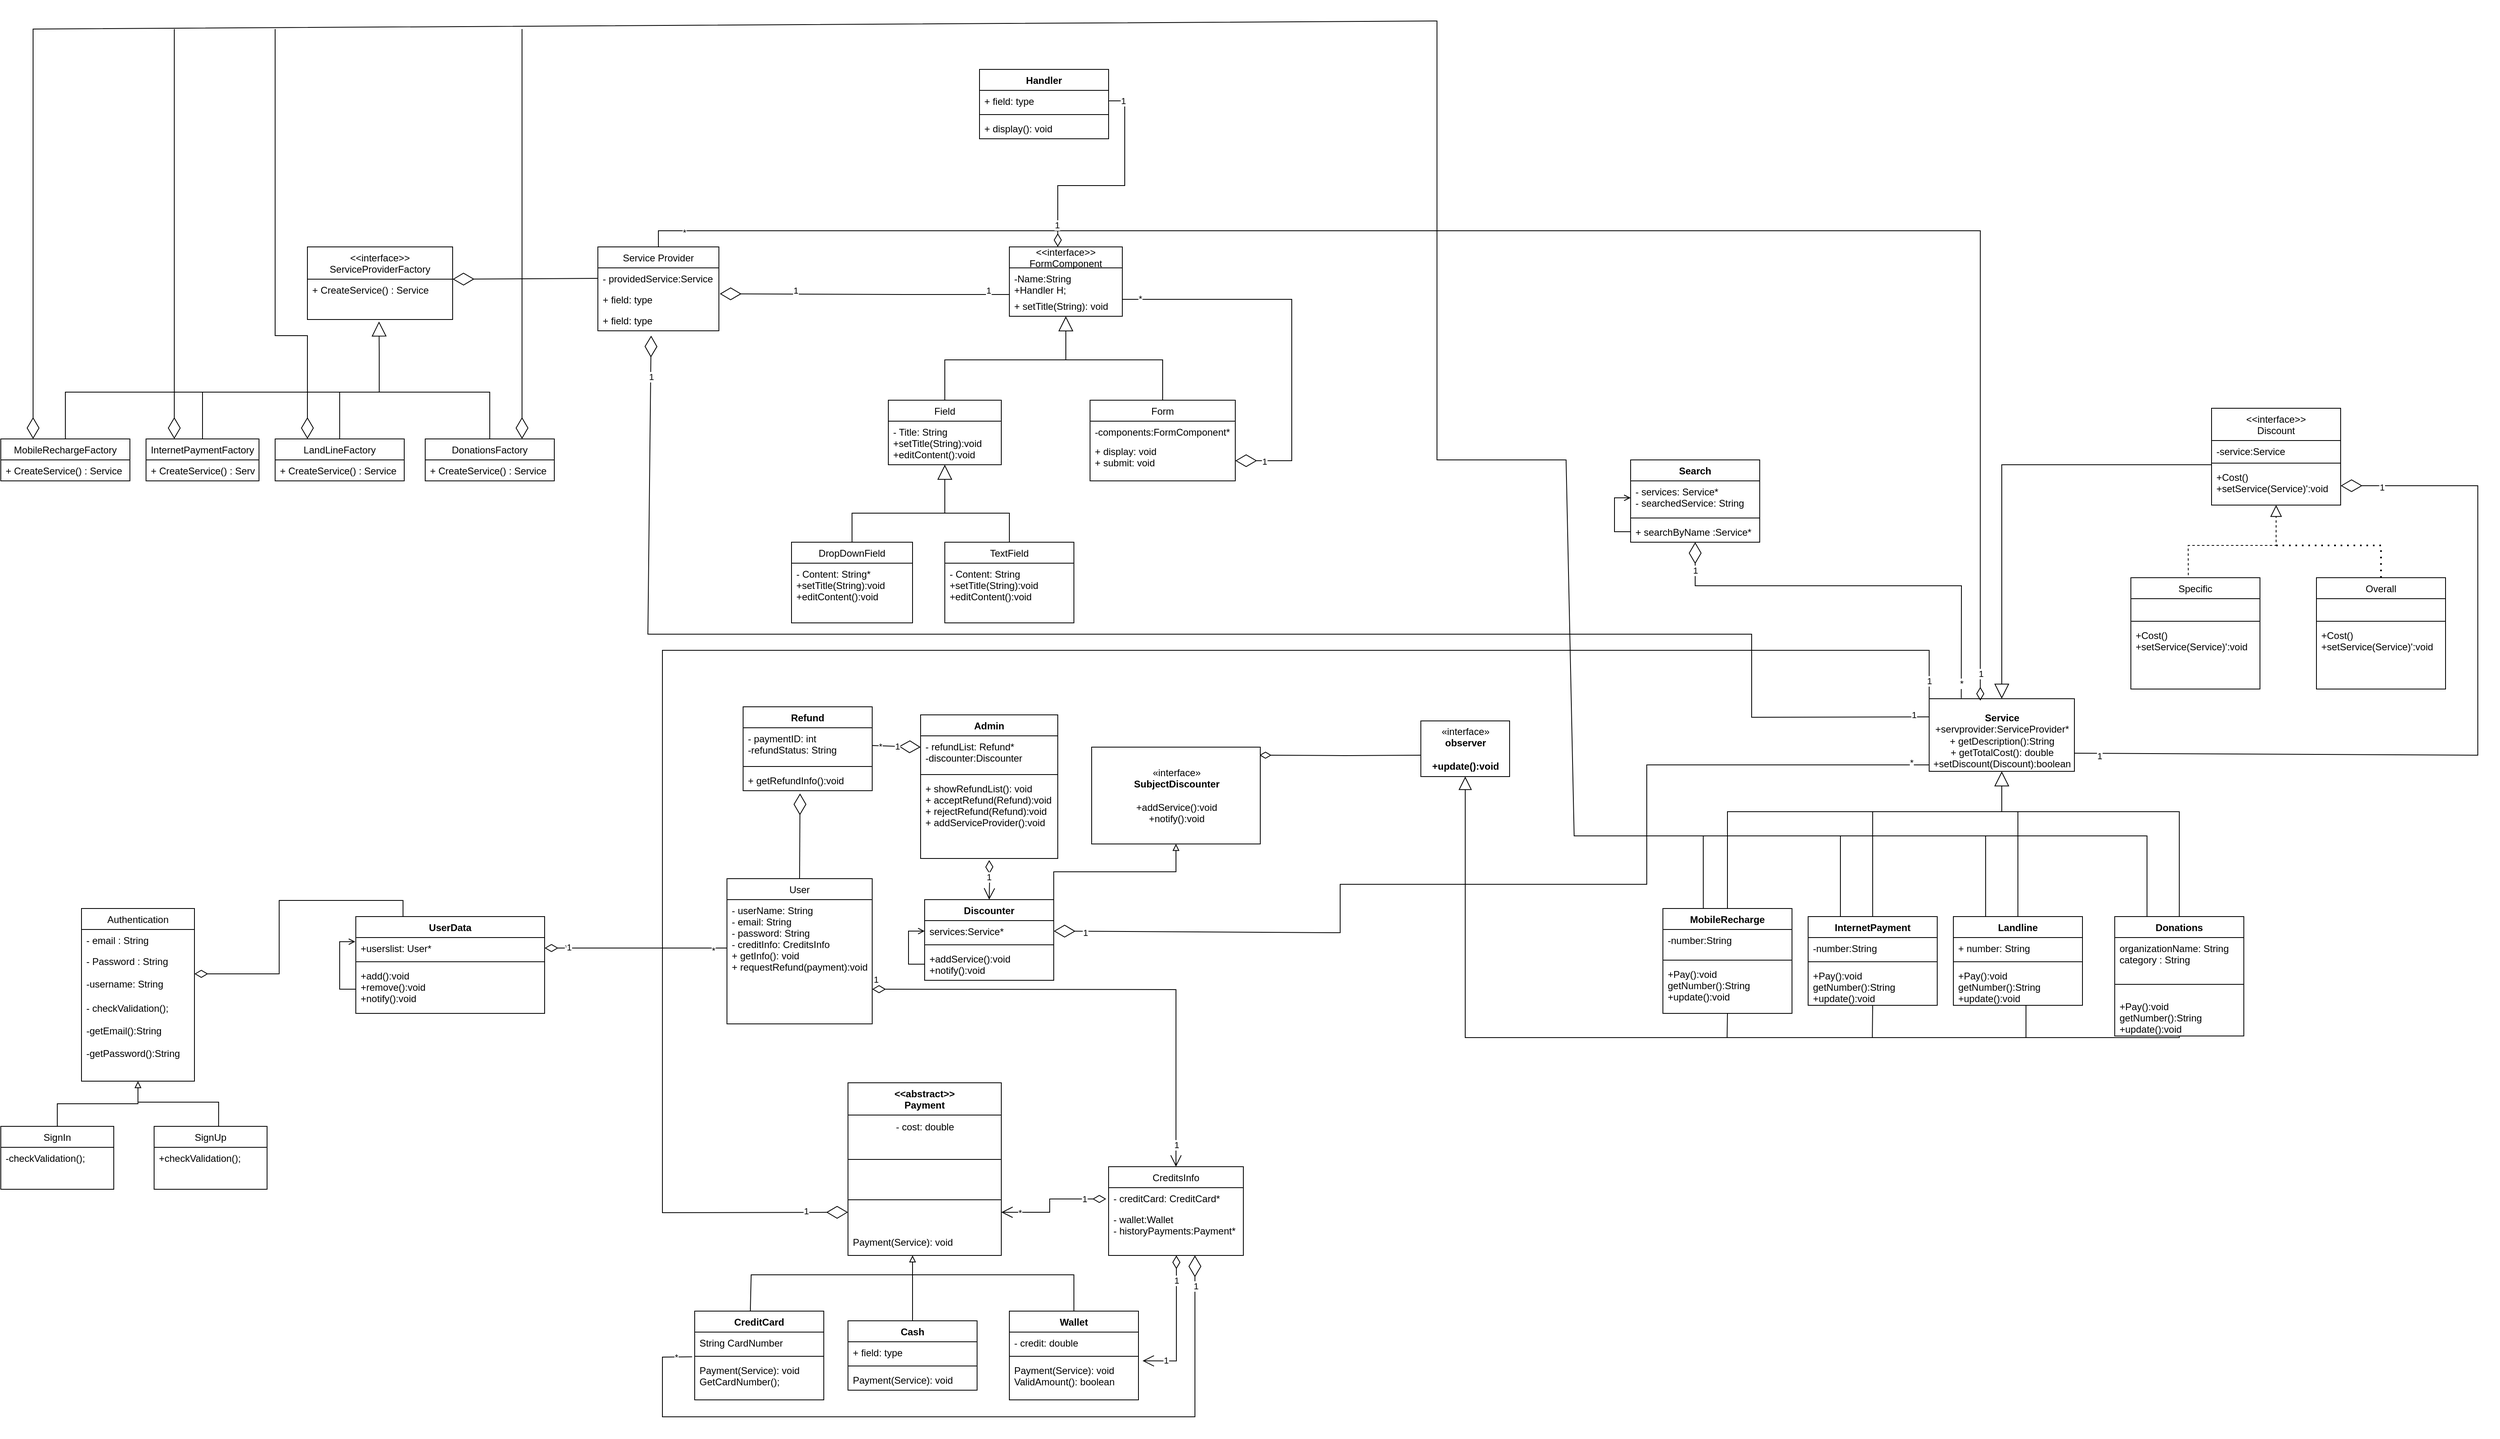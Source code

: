 <mxfile version="20.2.3" type="device"><diagram id="C5RBs43oDa-KdzZeNtuy" name="Page-1"><mxGraphModel dx="5325" dy="2899" grid="1" gridSize="10" guides="1" tooltips="1" connect="1" arrows="1" fold="1" page="1" pageScale="1" pageWidth="827" pageHeight="1169" math="0" shadow="0"><root><mxCell id="WIyWlLk6GJQsqaUBKTNV-0"/><mxCell id="WIyWlLk6GJQsqaUBKTNV-1" parent="WIyWlLk6GJQsqaUBKTNV-0"/><mxCell id="AQ-o0hNfgHhcxSdcjlhB-2" style="edgeStyle=orthogonalEdgeStyle;rounded=0;orthogonalLoop=1;jettySize=auto;html=1;entryX=0.995;entryY=0.083;entryDx=0;entryDy=0;entryPerimeter=0;endArrow=diamondThin;endFill=0;endSize=12;startSize=14;" parent="WIyWlLk6GJQsqaUBKTNV-1" target="AQ-o0hNfgHhcxSdcjlhB-0" edge="1"><mxGeometry relative="1" as="geometry"><mxPoint x="-580" y="90" as="sourcePoint"/></mxGeometry></mxCell><mxCell id="HefQ7iWoNvamnwe7MAIj-0" value="&lt;br&gt;&lt;b&gt;Service&lt;/b&gt;&lt;br&gt;+&lt;span style=&quot;text-align: left;&quot;&gt;servprovider:&lt;/span&gt;ServiceProvider&lt;span style=&quot;text-align: left;&quot;&gt;*&lt;/span&gt;&lt;br&gt;+ getDescription():String&lt;br&gt;+ getTotalCost(): double&lt;br&gt;+setDiscount(Discount):boolean&lt;br&gt;" style="html=1;" parent="WIyWlLk6GJQsqaUBKTNV-1" vertex="1"><mxGeometry x="50" y="20" width="180" height="90" as="geometry"/></mxCell><mxCell id="gguCtRgFCR32gt8CddoW-83" value="User" style="swimlane;fontStyle=0;childLayout=stackLayout;horizontal=1;startSize=26;fillColor=none;horizontalStack=0;resizeParent=1;resizeParentMax=0;resizeLast=0;collapsible=1;marginBottom=0;" parent="WIyWlLk6GJQsqaUBKTNV-1" vertex="1"><mxGeometry x="-1440" y="243" width="180" height="180" as="geometry"/></mxCell><mxCell id="gguCtRgFCR32gt8CddoW-84" value="- userName: String&#10;- email: String&#10;- password: String&#10;- creditInfo: CreditsInfo&#10;+ getInfo(): void&#10;+ requestRefund(payment):void" style="text;strokeColor=none;fillColor=none;align=left;verticalAlign=top;spacingLeft=4;spacingRight=4;overflow=hidden;rotatable=0;points=[[0,0.5],[1,0.5]];portConstraint=eastwest;" parent="gguCtRgFCR32gt8CddoW-83" vertex="1"><mxGeometry y="26" width="180" height="154" as="geometry"/></mxCell><mxCell id="gguCtRgFCR32gt8CddoW-141" value="&lt;&lt;abstract&gt;&gt;&#10;Payment" style="swimlane;fontStyle=1;align=center;verticalAlign=top;childLayout=stackLayout;horizontal=1;startSize=40;horizontalStack=0;resizeParent=1;resizeParentMax=0;resizeLast=0;collapsible=1;marginBottom=0;" parent="WIyWlLk6GJQsqaUBKTNV-1" vertex="1"><mxGeometry x="-1290" y="496" width="190" height="214" as="geometry"/></mxCell><mxCell id="gguCtRgFCR32gt8CddoW-186" value="&lt;span style=&quot;text-align: left;&quot;&gt;- cost: double&lt;/span&gt;" style="text;html=1;align=center;verticalAlign=middle;resizable=0;points=[];autosize=1;strokeColor=none;fillColor=none;" parent="gguCtRgFCR32gt8CddoW-141" vertex="1"><mxGeometry y="40" width="190" height="30" as="geometry"/></mxCell><mxCell id="gguCtRgFCR32gt8CddoW-245" value="" style="line;strokeWidth=1;fillColor=none;align=left;verticalAlign=middle;spacingTop=-1;spacingLeft=3;spacingRight=3;rotatable=0;labelPosition=right;points=[];portConstraint=eastwest;" parent="gguCtRgFCR32gt8CddoW-141" vertex="1"><mxGeometry y="70" width="190" height="50" as="geometry"/></mxCell><mxCell id="gguCtRgFCR32gt8CddoW-142" value="" style="line;strokeWidth=1;fillColor=none;align=left;verticalAlign=middle;spacingTop=-1;spacingLeft=3;spacingRight=3;rotatable=0;labelPosition=right;points=[];portConstraint=eastwest;" parent="gguCtRgFCR32gt8CddoW-141" vertex="1"><mxGeometry y="120" width="190" height="50" as="geometry"/></mxCell><mxCell id="gguCtRgFCR32gt8CddoW-143" value="&#10;Payment(Service): void" style="text;strokeColor=none;fillColor=none;align=left;verticalAlign=top;spacingLeft=4;spacingRight=4;overflow=hidden;rotatable=0;points=[[0,0.5],[1,0.5]];portConstraint=eastwest;" parent="gguCtRgFCR32gt8CddoW-141" vertex="1"><mxGeometry y="170" width="190" height="44" as="geometry"/></mxCell><mxCell id="gguCtRgFCR32gt8CddoW-144" value="CreditCard" style="swimlane;fontStyle=1;align=center;verticalAlign=top;childLayout=stackLayout;horizontal=1;startSize=26;horizontalStack=0;resizeParent=1;resizeParentMax=0;resizeLast=0;collapsible=1;marginBottom=0;" parent="WIyWlLk6GJQsqaUBKTNV-1" vertex="1"><mxGeometry x="-1480" y="779" width="160" height="110" as="geometry"/></mxCell><mxCell id="gguCtRgFCR32gt8CddoW-145" value="String CardNumber" style="text;strokeColor=none;fillColor=none;align=left;verticalAlign=top;spacingLeft=4;spacingRight=4;overflow=hidden;rotatable=0;points=[[0,0.5],[1,0.5]];portConstraint=eastwest;" parent="gguCtRgFCR32gt8CddoW-144" vertex="1"><mxGeometry y="26" width="160" height="26" as="geometry"/></mxCell><mxCell id="gguCtRgFCR32gt8CddoW-146" value="" style="line;strokeWidth=1;fillColor=none;align=left;verticalAlign=middle;spacingTop=-1;spacingLeft=3;spacingRight=3;rotatable=0;labelPosition=right;points=[];portConstraint=eastwest;" parent="gguCtRgFCR32gt8CddoW-144" vertex="1"><mxGeometry y="52" width="160" height="8" as="geometry"/></mxCell><mxCell id="gguCtRgFCR32gt8CddoW-147" value="Payment(Service): void&#10;GetCardNumber();" style="text;strokeColor=none;fillColor=none;align=left;verticalAlign=top;spacingLeft=4;spacingRight=4;overflow=hidden;rotatable=0;points=[[0,0.5],[1,0.5]];portConstraint=eastwest;" parent="gguCtRgFCR32gt8CddoW-144" vertex="1"><mxGeometry y="60" width="160" height="50" as="geometry"/></mxCell><mxCell id="gguCtRgFCR32gt8CddoW-148" value="" style="endArrow=none;html=1;rounded=0;entryX=0.5;entryY=0;entryDx=0;entryDy=0;exitX=0.431;exitY=-0.004;exitDx=0;exitDy=0;exitPerimeter=0;" parent="WIyWlLk6GJQsqaUBKTNV-1" source="gguCtRgFCR32gt8CddoW-144" target="gguCtRgFCR32gt8CddoW-149" edge="1"><mxGeometry width="50" height="50" relative="1" as="geometry"><mxPoint x="-1450" y="734" as="sourcePoint"/><mxPoint x="-1210" y="734" as="targetPoint"/><Array as="points"><mxPoint x="-1410" y="734"/><mxPoint x="-1330" y="734"/><mxPoint x="-1210" y="734"/></Array></mxGeometry></mxCell><mxCell id="gguCtRgFCR32gt8CddoW-149" value="Cash" style="swimlane;fontStyle=1;align=center;verticalAlign=top;childLayout=stackLayout;horizontal=1;startSize=26;horizontalStack=0;resizeParent=1;resizeParentMax=0;resizeLast=0;collapsible=1;marginBottom=0;" parent="WIyWlLk6GJQsqaUBKTNV-1" vertex="1"><mxGeometry x="-1290" y="791" width="160" height="86" as="geometry"/></mxCell><mxCell id="gguCtRgFCR32gt8CddoW-150" value="+ field: type" style="text;strokeColor=none;fillColor=none;align=left;verticalAlign=top;spacingLeft=4;spacingRight=4;overflow=hidden;rotatable=0;points=[[0,0.5],[1,0.5]];portConstraint=eastwest;" parent="gguCtRgFCR32gt8CddoW-149" vertex="1"><mxGeometry y="26" width="160" height="26" as="geometry"/></mxCell><mxCell id="gguCtRgFCR32gt8CddoW-151" value="" style="line;strokeWidth=1;fillColor=none;align=left;verticalAlign=middle;spacingTop=-1;spacingLeft=3;spacingRight=3;rotatable=0;labelPosition=right;points=[];portConstraint=eastwest;" parent="gguCtRgFCR32gt8CddoW-149" vertex="1"><mxGeometry y="52" width="160" height="8" as="geometry"/></mxCell><mxCell id="gguCtRgFCR32gt8CddoW-152" value="Payment(Service): void" style="text;strokeColor=none;fillColor=none;align=left;verticalAlign=top;spacingLeft=4;spacingRight=4;overflow=hidden;rotatable=0;points=[[0,0.5],[1,0.5]];portConstraint=eastwest;" parent="gguCtRgFCR32gt8CddoW-149" vertex="1"><mxGeometry y="60" width="160" height="26" as="geometry"/></mxCell><mxCell id="gguCtRgFCR32gt8CddoW-153" value="" style="endArrow=none;html=1;rounded=0;entryX=0.5;entryY=0;entryDx=0;entryDy=0;" parent="WIyWlLk6GJQsqaUBKTNV-1" target="gguCtRgFCR32gt8CddoW-154" edge="1"><mxGeometry width="50" height="50" relative="1" as="geometry"><mxPoint x="-1210.0" y="734" as="sourcePoint"/><mxPoint x="-960" y="734" as="targetPoint"/><Array as="points"><mxPoint x="-1010" y="734"/></Array></mxGeometry></mxCell><mxCell id="gguCtRgFCR32gt8CddoW-154" value="Wallet" style="swimlane;fontStyle=1;align=center;verticalAlign=top;childLayout=stackLayout;horizontal=1;startSize=26;horizontalStack=0;resizeParent=1;resizeParentMax=0;resizeLast=0;collapsible=1;marginBottom=0;" parent="WIyWlLk6GJQsqaUBKTNV-1" vertex="1"><mxGeometry x="-1090" y="779" width="160" height="110" as="geometry"/></mxCell><mxCell id="gguCtRgFCR32gt8CddoW-155" value="- credit: double" style="text;strokeColor=none;fillColor=none;align=left;verticalAlign=top;spacingLeft=4;spacingRight=4;overflow=hidden;rotatable=0;points=[[0,0.5],[1,0.5]];portConstraint=eastwest;" parent="gguCtRgFCR32gt8CddoW-154" vertex="1"><mxGeometry y="26" width="160" height="26" as="geometry"/></mxCell><mxCell id="gguCtRgFCR32gt8CddoW-156" value="" style="line;strokeWidth=1;fillColor=none;align=left;verticalAlign=middle;spacingTop=-1;spacingLeft=3;spacingRight=3;rotatable=0;labelPosition=right;points=[];portConstraint=eastwest;" parent="gguCtRgFCR32gt8CddoW-154" vertex="1"><mxGeometry y="52" width="160" height="8" as="geometry"/></mxCell><mxCell id="gguCtRgFCR32gt8CddoW-157" value="Payment(Service): void&#10;ValidAmount(): boolean" style="text;strokeColor=none;fillColor=none;align=left;verticalAlign=top;spacingLeft=4;spacingRight=4;overflow=hidden;rotatable=0;points=[[0,0.5],[1,0.5]];portConstraint=eastwest;" parent="gguCtRgFCR32gt8CddoW-154" vertex="1"><mxGeometry y="60" width="160" height="50" as="geometry"/></mxCell><mxCell id="gguCtRgFCR32gt8CddoW-158" style="edgeStyle=orthogonalEdgeStyle;rounded=0;orthogonalLoop=1;jettySize=auto;html=1;endArrow=block;endFill=0;" parent="WIyWlLk6GJQsqaUBKTNV-1" edge="1"><mxGeometry relative="1" as="geometry"><mxPoint x="-1210" y="710" as="targetPoint"/><mxPoint x="-1210.0" y="739" as="sourcePoint"/><Array as="points"><mxPoint x="-1210" y="730"/><mxPoint x="-1210" y="730"/></Array></mxGeometry></mxCell><mxCell id="gguCtRgFCR32gt8CddoW-181" value="CreditsInfo" style="swimlane;fontStyle=0;childLayout=stackLayout;horizontal=1;startSize=26;fillColor=none;horizontalStack=0;resizeParent=1;resizeParentMax=0;resizeLast=0;collapsible=1;marginBottom=0;" parent="WIyWlLk6GJQsqaUBKTNV-1" vertex="1"><mxGeometry x="-967" y="600" width="167" height="110" as="geometry"/></mxCell><mxCell id="gguCtRgFCR32gt8CddoW-182" value="- creditCard: CreditCard*" style="text;strokeColor=none;fillColor=none;align=left;verticalAlign=top;spacingLeft=4;spacingRight=4;overflow=hidden;rotatable=0;points=[[0,0.5],[1,0.5]];portConstraint=eastwest;" parent="gguCtRgFCR32gt8CddoW-181" vertex="1"><mxGeometry y="26" width="167" height="26" as="geometry"/></mxCell><mxCell id="gguCtRgFCR32gt8CddoW-183" value="- wallet:Wallet&#10;- historyPayments:Payment*" style="text;strokeColor=none;fillColor=none;align=left;verticalAlign=top;spacingLeft=4;spacingRight=4;overflow=hidden;rotatable=0;points=[[0,0.5],[1,0.5]];portConstraint=eastwest;" parent="gguCtRgFCR32gt8CddoW-181" vertex="1"><mxGeometry y="52" width="167" height="58" as="geometry"/></mxCell><mxCell id="gguCtRgFCR32gt8CddoW-187" value="" style="endArrow=open;html=1;endSize=12;startArrow=diamondThin;startSize=14;startFill=0;edgeStyle=orthogonalEdgeStyle;align=left;verticalAlign=bottom;rounded=0;entryX=1.032;entryY=0.033;entryDx=0;entryDy=0;entryPerimeter=0;" parent="WIyWlLk6GJQsqaUBKTNV-1" target="gguCtRgFCR32gt8CddoW-157" edge="1"><mxGeometry x="-1" y="3" relative="1" as="geometry"><mxPoint x="-883" y="710" as="sourcePoint"/><mxPoint x="-850" y="840" as="targetPoint"/><Array as="points"><mxPoint x="-883" y="841"/></Array></mxGeometry></mxCell><mxCell id="gguCtRgFCR32gt8CddoW-188" value="1" style="edgeLabel;html=1;align=center;verticalAlign=middle;resizable=0;points=[];" parent="gguCtRgFCR32gt8CddoW-187" vertex="1" connectable="0"><mxGeometry x="0.665" y="-1" relative="1" as="geometry"><mxPoint as="offset"/></mxGeometry></mxCell><mxCell id="gguCtRgFCR32gt8CddoW-189" value="1" style="edgeLabel;html=1;align=center;verticalAlign=middle;resizable=0;points=[];" parent="gguCtRgFCR32gt8CddoW-187" vertex="1" connectable="0"><mxGeometry x="-0.645" relative="1" as="geometry"><mxPoint as="offset"/></mxGeometry></mxCell><mxCell id="gguCtRgFCR32gt8CddoW-190" value="" style="endArrow=diamondThin;endFill=0;endSize=24;html=1;rounded=0;exitX=-0.02;exitY=1.179;exitDx=0;exitDy=0;exitPerimeter=0;" parent="WIyWlLk6GJQsqaUBKTNV-1" source="gguCtRgFCR32gt8CddoW-145" edge="1"><mxGeometry width="160" relative="1" as="geometry"><mxPoint x="-870" y="820" as="sourcePoint"/><mxPoint x="-860" y="710" as="targetPoint"/><Array as="points"><mxPoint x="-1520" y="836"/><mxPoint x="-1520" y="910"/><mxPoint x="-860" y="910"/></Array></mxGeometry></mxCell><mxCell id="gguCtRgFCR32gt8CddoW-191" value="*" style="edgeLabel;html=1;align=center;verticalAlign=middle;resizable=0;points=[];" parent="gguCtRgFCR32gt8CddoW-190" vertex="1" connectable="0"><mxGeometry x="-0.959" relative="1" as="geometry"><mxPoint as="offset"/></mxGeometry></mxCell><mxCell id="gguCtRgFCR32gt8CddoW-192" value="1" style="edgeLabel;html=1;align=center;verticalAlign=middle;resizable=0;points=[];" parent="gguCtRgFCR32gt8CddoW-190" vertex="1" connectable="0"><mxGeometry x="0.923" y="-1" relative="1" as="geometry"><mxPoint as="offset"/></mxGeometry></mxCell><mxCell id="gguCtRgFCR32gt8CddoW-193" value="1" style="endArrow=open;html=1;endSize=12;startArrow=diamondThin;startSize=14;startFill=0;edgeStyle=orthogonalEdgeStyle;align=left;verticalAlign=bottom;rounded=0;entryX=0.5;entryY=0;entryDx=0;entryDy=0;" parent="WIyWlLk6GJQsqaUBKTNV-1" target="gguCtRgFCR32gt8CddoW-181" edge="1"><mxGeometry x="-1" y="3" relative="1" as="geometry"><mxPoint x="-1260" y="380" as="sourcePoint"/><mxPoint x="-1100" y="380" as="targetPoint"/></mxGeometry></mxCell><mxCell id="gguCtRgFCR32gt8CddoW-194" value="1" style="edgeLabel;html=1;align=center;verticalAlign=middle;resizable=0;points=[];" parent="gguCtRgFCR32gt8CddoW-193" vertex="1" connectable="0"><mxGeometry x="0.91" relative="1" as="geometry"><mxPoint as="offset"/></mxGeometry></mxCell><mxCell id="gguCtRgFCR32gt8CddoW-196" value="" style="endArrow=open;html=1;endSize=12;startArrow=diamondThin;startSize=14;startFill=0;edgeStyle=orthogonalEdgeStyle;align=left;verticalAlign=bottom;rounded=0;entryX=1;entryY=0.75;entryDx=0;entryDy=0;" parent="WIyWlLk6GJQsqaUBKTNV-1" target="gguCtRgFCR32gt8CddoW-141" edge="1"><mxGeometry x="-1" relative="1" as="geometry"><mxPoint x="-970" y="640" as="sourcePoint"/><mxPoint x="-1110" y="650" as="targetPoint"/><Array as="points"><mxPoint x="-1040" y="640"/><mxPoint x="-1040" y="657"/></Array><mxPoint as="offset"/></mxGeometry></mxCell><mxCell id="gguCtRgFCR32gt8CddoW-197" value="1" style="edgeLabel;html=1;align=center;verticalAlign=middle;resizable=0;points=[];" parent="gguCtRgFCR32gt8CddoW-196" vertex="1" connectable="0"><mxGeometry x="-0.622" relative="1" as="geometry"><mxPoint as="offset"/></mxGeometry></mxCell><mxCell id="gguCtRgFCR32gt8CddoW-198" value="*" style="edgeLabel;html=1;align=center;verticalAlign=middle;resizable=0;points=[];" parent="gguCtRgFCR32gt8CddoW-196" vertex="1" connectable="0"><mxGeometry x="0.695" relative="1" as="geometry"><mxPoint as="offset"/></mxGeometry></mxCell><mxCell id="gguCtRgFCR32gt8CddoW-217" value="Specific" style="swimlane;fontStyle=0;align=center;verticalAlign=top;childLayout=stackLayout;horizontal=1;startSize=26;horizontalStack=0;resizeParent=1;resizeLast=0;collapsible=1;marginBottom=0;rounded=0;shadow=0;strokeWidth=1;" parent="WIyWlLk6GJQsqaUBKTNV-1" vertex="1"><mxGeometry x="300" y="-130" width="160" height="138" as="geometry"><mxRectangle x="130" y="380" width="160" height="26" as="alternateBounds"/></mxGeometry></mxCell><mxCell id="gguCtRgFCR32gt8CddoW-218" value=" " style="text;align=left;verticalAlign=top;spacingLeft=4;spacingRight=4;overflow=hidden;rotatable=0;points=[[0,0.5],[1,0.5]];portConstraint=eastwest;rounded=0;shadow=0;html=0;" parent="gguCtRgFCR32gt8CddoW-217" vertex="1"><mxGeometry y="26" width="160" height="24" as="geometry"/></mxCell><mxCell id="gguCtRgFCR32gt8CddoW-219" value="" style="line;html=1;strokeWidth=1;align=left;verticalAlign=middle;spacingTop=-1;spacingLeft=3;spacingRight=3;rotatable=0;labelPosition=right;points=[];portConstraint=eastwest;" parent="gguCtRgFCR32gt8CddoW-217" vertex="1"><mxGeometry y="50" width="160" height="8" as="geometry"/></mxCell><mxCell id="gguCtRgFCR32gt8CddoW-220" value="+Cost()&#10;+setService(Service)':void" style="text;align=left;verticalAlign=top;spacingLeft=4;spacingRight=4;overflow=hidden;rotatable=0;points=[[0,0.5],[1,0.5]];portConstraint=eastwest;" parent="gguCtRgFCR32gt8CddoW-217" vertex="1"><mxGeometry y="58" width="160" height="42" as="geometry"/></mxCell><mxCell id="gguCtRgFCR32gt8CddoW-221" value="&lt;&lt;interface&gt;&gt;&#10;Discount" style="swimlane;fontStyle=0;align=center;verticalAlign=top;childLayout=stackLayout;horizontal=1;startSize=40;horizontalStack=0;resizeParent=1;resizeLast=0;collapsible=1;marginBottom=0;rounded=0;shadow=0;strokeWidth=1;" parent="WIyWlLk6GJQsqaUBKTNV-1" vertex="1"><mxGeometry x="400" y="-340" width="160" height="120" as="geometry"><mxRectangle x="130" y="380" width="160" height="26" as="alternateBounds"/></mxGeometry></mxCell><mxCell id="gguCtRgFCR32gt8CddoW-222" value="-service:Service" style="text;align=left;verticalAlign=top;spacingLeft=4;spacingRight=4;overflow=hidden;rotatable=0;points=[[0,0.5],[1,0.5]];portConstraint=eastwest;rounded=0;shadow=0;html=0;" parent="gguCtRgFCR32gt8CddoW-221" vertex="1"><mxGeometry y="40" width="160" height="24" as="geometry"/></mxCell><mxCell id="gguCtRgFCR32gt8CddoW-223" value="" style="line;html=1;strokeWidth=1;align=left;verticalAlign=middle;spacingTop=-1;spacingLeft=3;spacingRight=3;rotatable=0;labelPosition=right;points=[];portConstraint=eastwest;" parent="gguCtRgFCR32gt8CddoW-221" vertex="1"><mxGeometry y="64" width="160" height="8" as="geometry"/></mxCell><mxCell id="gguCtRgFCR32gt8CddoW-224" value="+Cost()&#10;+setService(Service)':void" style="text;align=left;verticalAlign=top;spacingLeft=4;spacingRight=4;overflow=hidden;rotatable=0;points=[[0,0.5],[1,0.5]];portConstraint=eastwest;" parent="gguCtRgFCR32gt8CddoW-221" vertex="1"><mxGeometry y="72" width="160" height="48" as="geometry"/></mxCell><mxCell id="gguCtRgFCR32gt8CddoW-225" value="Overall" style="swimlane;fontStyle=0;align=center;verticalAlign=top;childLayout=stackLayout;horizontal=1;startSize=26;horizontalStack=0;resizeParent=1;resizeLast=0;collapsible=1;marginBottom=0;rounded=0;shadow=0;strokeWidth=1;" parent="WIyWlLk6GJQsqaUBKTNV-1" vertex="1"><mxGeometry x="530" y="-130" width="160" height="138" as="geometry"><mxRectangle x="130" y="380" width="160" height="26" as="alternateBounds"/></mxGeometry></mxCell><mxCell id="gguCtRgFCR32gt8CddoW-226" value=" " style="text;align=left;verticalAlign=top;spacingLeft=4;spacingRight=4;overflow=hidden;rotatable=0;points=[[0,0.5],[1,0.5]];portConstraint=eastwest;rounded=0;shadow=0;html=0;" parent="gguCtRgFCR32gt8CddoW-225" vertex="1"><mxGeometry y="26" width="160" height="24" as="geometry"/></mxCell><mxCell id="gguCtRgFCR32gt8CddoW-227" value="" style="line;html=1;strokeWidth=1;align=left;verticalAlign=middle;spacingTop=-1;spacingLeft=3;spacingRight=3;rotatable=0;labelPosition=right;points=[];portConstraint=eastwest;" parent="gguCtRgFCR32gt8CddoW-225" vertex="1"><mxGeometry y="50" width="160" height="8" as="geometry"/></mxCell><mxCell id="gguCtRgFCR32gt8CddoW-228" value="+Cost()&#10;+setService(Service)':void" style="text;align=left;verticalAlign=top;spacingLeft=4;spacingRight=4;overflow=hidden;rotatable=0;points=[[0,0.5],[1,0.5]];portConstraint=eastwest;" parent="gguCtRgFCR32gt8CddoW-225" vertex="1"><mxGeometry y="58" width="160" height="42" as="geometry"/></mxCell><mxCell id="gguCtRgFCR32gt8CddoW-229" value="" style="endArrow=block;dashed=1;endFill=0;endSize=12;html=1;rounded=0;entryX=0.5;entryY=1;entryDx=0;entryDy=0;exitX=0.445;exitY=-0.023;exitDx=0;exitDy=0;exitPerimeter=0;" parent="WIyWlLk6GJQsqaUBKTNV-1" source="gguCtRgFCR32gt8CddoW-217" target="gguCtRgFCR32gt8CddoW-221" edge="1"><mxGeometry width="160" relative="1" as="geometry"><mxPoint x="340" y="-160" as="sourcePoint"/><mxPoint x="500" y="-160" as="targetPoint"/><Array as="points"><mxPoint x="371" y="-170"/><mxPoint x="480" y="-170"/></Array></mxGeometry></mxCell><mxCell id="gguCtRgFCR32gt8CddoW-230" value="" style="endArrow=none;dashed=1;html=1;dashPattern=1 3;strokeWidth=2;rounded=0;exitX=0.5;exitY=0;exitDx=0;exitDy=0;" parent="WIyWlLk6GJQsqaUBKTNV-1" source="gguCtRgFCR32gt8CddoW-225" edge="1"><mxGeometry width="50" height="50" relative="1" as="geometry"><mxPoint x="590" y="-170" as="sourcePoint"/><mxPoint x="480" y="-170" as="targetPoint"/><Array as="points"><mxPoint x="610" y="-170"/></Array></mxGeometry></mxCell><mxCell id="gguCtRgFCR32gt8CddoW-231" value="" style="endArrow=block;endSize=16;endFill=0;html=1;rounded=0;entryX=0.5;entryY=0;entryDx=0;entryDy=0;" parent="WIyWlLk6GJQsqaUBKTNV-1" target="HefQ7iWoNvamnwe7MAIj-0" edge="1"><mxGeometry width="160" relative="1" as="geometry"><mxPoint x="400" y="-270" as="sourcePoint"/><mxPoint x="170" y="-100" as="targetPoint"/><Array as="points"><mxPoint x="140" y="-270"/></Array></mxGeometry></mxCell><mxCell id="gguCtRgFCR32gt8CddoW-232" value="" style="endArrow=diamondThin;endFill=0;endSize=24;html=1;rounded=0;entryX=1;entryY=0.5;entryDx=0;entryDy=0;exitX=1;exitY=0.75;exitDx=0;exitDy=0;" parent="WIyWlLk6GJQsqaUBKTNV-1" source="HefQ7iWoNvamnwe7MAIj-0" target="gguCtRgFCR32gt8CddoW-224" edge="1"><mxGeometry width="160" relative="1" as="geometry"><mxPoint x="600" y="-290" as="sourcePoint"/><mxPoint x="760" y="-290" as="targetPoint"/><Array as="points"><mxPoint x="730" y="90"/><mxPoint x="730" y="-244"/></Array></mxGeometry></mxCell><mxCell id="gguCtRgFCR32gt8CddoW-233" value="1" style="edgeLabel;html=1;align=center;verticalAlign=middle;resizable=0;points=[];" parent="gguCtRgFCR32gt8CddoW-232" vertex="1" connectable="0"><mxGeometry x="-0.938" y="-3" relative="1" as="geometry"><mxPoint as="offset"/></mxGeometry></mxCell><mxCell id="gguCtRgFCR32gt8CddoW-234" value="1" style="edgeLabel;html=1;align=center;verticalAlign=middle;resizable=0;points=[];" parent="gguCtRgFCR32gt8CddoW-232" vertex="1" connectable="0"><mxGeometry x="0.899" y="2" relative="1" as="geometry"><mxPoint as="offset"/></mxGeometry></mxCell><mxCell id="gguCtRgFCR32gt8CddoW-235" value="Search" style="swimlane;fontStyle=1;align=center;verticalAlign=top;childLayout=stackLayout;horizontal=1;startSize=26;horizontalStack=0;resizeParent=1;resizeParentMax=0;resizeLast=0;collapsible=1;marginBottom=0;" parent="WIyWlLk6GJQsqaUBKTNV-1" vertex="1"><mxGeometry x="-320" y="-276" width="160" height="102" as="geometry"/></mxCell><mxCell id="gguCtRgFCR32gt8CddoW-236" value="- services: Service*&#10;- searchedService: String" style="text;strokeColor=none;fillColor=none;align=left;verticalAlign=top;spacingLeft=4;spacingRight=4;overflow=hidden;rotatable=0;points=[[0,0.5],[1,0.5]];portConstraint=eastwest;" parent="gguCtRgFCR32gt8CddoW-235" vertex="1"><mxGeometry y="26" width="160" height="42" as="geometry"/></mxCell><mxCell id="gguCtRgFCR32gt8CddoW-237" value="" style="line;strokeWidth=1;fillColor=none;align=left;verticalAlign=middle;spacingTop=-1;spacingLeft=3;spacingRight=3;rotatable=0;labelPosition=right;points=[];portConstraint=eastwest;" parent="gguCtRgFCR32gt8CddoW-235" vertex="1"><mxGeometry y="68" width="160" height="8" as="geometry"/></mxCell><mxCell id="6RtjnAThD4UF2IL7-Zdi-1" style="edgeStyle=orthogonalEdgeStyle;rounded=0;orthogonalLoop=1;jettySize=auto;html=1;entryX=0;entryY=0.5;entryDx=0;entryDy=0;endArrow=open;endFill=0;" parent="gguCtRgFCR32gt8CddoW-235" source="gguCtRgFCR32gt8CddoW-238" target="gguCtRgFCR32gt8CddoW-236" edge="1"><mxGeometry relative="1" as="geometry"/></mxCell><mxCell id="gguCtRgFCR32gt8CddoW-238" value="+ searchByName :Service*" style="text;strokeColor=none;fillColor=none;align=left;verticalAlign=top;spacingLeft=4;spacingRight=4;overflow=hidden;rotatable=0;points=[[0,0.5],[1,0.5]];portConstraint=eastwest;" parent="gguCtRgFCR32gt8CddoW-235" vertex="1"><mxGeometry y="76" width="160" height="26" as="geometry"/></mxCell><mxCell id="gguCtRgFCR32gt8CddoW-240" value="" style="endArrow=diamondThin;endFill=0;endSize=24;html=1;rounded=0;exitX=0.221;exitY=-0.007;exitDx=0;exitDy=0;exitPerimeter=0;" parent="WIyWlLk6GJQsqaUBKTNV-1" source="HefQ7iWoNvamnwe7MAIj-0" target="gguCtRgFCR32gt8CddoW-238" edge="1"><mxGeometry width="160" relative="1" as="geometry"><mxPoint x="-200" y="-80" as="sourcePoint"/><mxPoint x="-40" y="-80" as="targetPoint"/><Array as="points"><mxPoint x="90" y="-120"/><mxPoint x="-240" y="-120"/></Array></mxGeometry></mxCell><mxCell id="gguCtRgFCR32gt8CddoW-241" value="1" style="edgeLabel;html=1;align=center;verticalAlign=middle;resizable=0;points=[];" parent="gguCtRgFCR32gt8CddoW-240" vertex="1" connectable="0"><mxGeometry x="0.867" relative="1" as="geometry"><mxPoint as="offset"/></mxGeometry></mxCell><mxCell id="gguCtRgFCR32gt8CddoW-242" value="*" style="edgeLabel;html=1;align=center;verticalAlign=middle;resizable=0;points=[];" parent="gguCtRgFCR32gt8CddoW-240" vertex="1" connectable="0"><mxGeometry x="-0.929" relative="1" as="geometry"><mxPoint as="offset"/></mxGeometry></mxCell><mxCell id="gguCtRgFCR32gt8CddoW-244" value="" style="endArrow=diamondThin;endFill=0;endSize=24;html=1;rounded=0;entryX=0;entryY=0.75;entryDx=0;entryDy=0;exitX=0;exitY=0;exitDx=0;exitDy=0;" parent="WIyWlLk6GJQsqaUBKTNV-1" source="HefQ7iWoNvamnwe7MAIj-0" target="gguCtRgFCR32gt8CddoW-141" edge="1"><mxGeometry width="160" relative="1" as="geometry"><mxPoint x="-280" y="-20" as="sourcePoint"/><mxPoint x="-440" y="-20" as="targetPoint"/><Array as="points"><mxPoint x="50" y="-40"/><mxPoint x="-1520" y="-40"/><mxPoint x="-1520" y="657"/></Array></mxGeometry></mxCell><mxCell id="gguCtRgFCR32gt8CddoW-246" value="1" style="edgeLabel;html=1;align=center;verticalAlign=middle;resizable=0;points=[];" parent="gguCtRgFCR32gt8CddoW-244" vertex="1" connectable="0"><mxGeometry x="0.959" y="2" relative="1" as="geometry"><mxPoint as="offset"/></mxGeometry></mxCell><mxCell id="gguCtRgFCR32gt8CddoW-247" value="1" style="edgeLabel;html=1;align=center;verticalAlign=middle;resizable=0;points=[];" parent="gguCtRgFCR32gt8CddoW-244" vertex="1" connectable="0"><mxGeometry x="-0.983" y="-3" relative="1" as="geometry"><mxPoint x="-3" y="-1" as="offset"/></mxGeometry></mxCell><mxCell id="gguCtRgFCR32gt8CddoW-248" value="Refund" style="swimlane;fontStyle=1;align=center;verticalAlign=top;childLayout=stackLayout;horizontal=1;startSize=26;horizontalStack=0;resizeParent=1;resizeParentMax=0;resizeLast=0;collapsible=1;marginBottom=0;" parent="WIyWlLk6GJQsqaUBKTNV-1" vertex="1"><mxGeometry x="-1420" y="30" width="160" height="104" as="geometry"/></mxCell><mxCell id="gguCtRgFCR32gt8CddoW-249" value="- paymentID: int&#10;-refundStatus: String" style="text;strokeColor=none;fillColor=none;align=left;verticalAlign=top;spacingLeft=4;spacingRight=4;overflow=hidden;rotatable=0;points=[[0,0.5],[1,0.5]];portConstraint=eastwest;" parent="gguCtRgFCR32gt8CddoW-248" vertex="1"><mxGeometry y="26" width="160" height="44" as="geometry"/></mxCell><mxCell id="gguCtRgFCR32gt8CddoW-250" value="" style="line;strokeWidth=1;fillColor=none;align=left;verticalAlign=middle;spacingTop=-1;spacingLeft=3;spacingRight=3;rotatable=0;labelPosition=right;points=[];portConstraint=eastwest;" parent="gguCtRgFCR32gt8CddoW-248" vertex="1"><mxGeometry y="70" width="160" height="8" as="geometry"/></mxCell><mxCell id="gguCtRgFCR32gt8CddoW-251" value="+ getRefundInfo():void" style="text;strokeColor=none;fillColor=none;align=left;verticalAlign=top;spacingLeft=4;spacingRight=4;overflow=hidden;rotatable=0;points=[[0,0.5],[1,0.5]];portConstraint=eastwest;" parent="gguCtRgFCR32gt8CddoW-248" vertex="1"><mxGeometry y="78" width="160" height="26" as="geometry"/></mxCell><mxCell id="gguCtRgFCR32gt8CddoW-252" value="" style="endArrow=diamondThin;endFill=0;endSize=24;html=1;rounded=0;entryX=0.441;entryY=1.131;entryDx=0;entryDy=0;exitX=0.5;exitY=0;exitDx=0;exitDy=0;entryPerimeter=0;" parent="WIyWlLk6GJQsqaUBKTNV-1" source="gguCtRgFCR32gt8CddoW-83" target="gguCtRgFCR32gt8CddoW-251" edge="1"><mxGeometry width="160" relative="1" as="geometry"><mxPoint x="-1360" y="180" as="sourcePoint"/><mxPoint x="-1200" y="180" as="targetPoint"/></mxGeometry></mxCell><mxCell id="sc6JSDxLD0veuhEdPOMX-0" value="Admin" style="swimlane;fontStyle=1;align=center;verticalAlign=top;childLayout=stackLayout;horizontal=1;startSize=26;horizontalStack=0;resizeParent=1;resizeParentMax=0;resizeLast=0;collapsible=1;marginBottom=0;" parent="WIyWlLk6GJQsqaUBKTNV-1" vertex="1"><mxGeometry x="-1200" y="40" width="170" height="178" as="geometry"/></mxCell><mxCell id="sc6JSDxLD0veuhEdPOMX-1" value="- refundList: Refund*&#10;-discounter:Discounter" style="text;strokeColor=none;fillColor=none;align=left;verticalAlign=top;spacingLeft=4;spacingRight=4;overflow=hidden;rotatable=0;points=[[0,0.5],[1,0.5]];portConstraint=eastwest;" parent="sc6JSDxLD0veuhEdPOMX-0" vertex="1"><mxGeometry y="26" width="170" height="44" as="geometry"/></mxCell><mxCell id="sc6JSDxLD0veuhEdPOMX-2" value="" style="line;strokeWidth=1;fillColor=none;align=left;verticalAlign=middle;spacingTop=-1;spacingLeft=3;spacingRight=3;rotatable=0;labelPosition=right;points=[];portConstraint=eastwest;" parent="sc6JSDxLD0veuhEdPOMX-0" vertex="1"><mxGeometry y="70" width="170" height="8" as="geometry"/></mxCell><mxCell id="sc6JSDxLD0veuhEdPOMX-3" value="+ showRefundList(): void&#10;+ acceptRefund(Refund):void&#10;+ rejectRefund(Refund):void&#10;+ addServiceProvider():void&#10;" style="text;strokeColor=none;fillColor=none;align=left;verticalAlign=top;spacingLeft=4;spacingRight=4;overflow=hidden;rotatable=0;points=[[0,0.5],[1,0.5]];portConstraint=eastwest;" parent="sc6JSDxLD0veuhEdPOMX-0" vertex="1"><mxGeometry y="78" width="170" height="100" as="geometry"/></mxCell><mxCell id="sc6JSDxLD0veuhEdPOMX-4" value="" style="endArrow=diamondThin;endFill=0;endSize=24;html=1;rounded=0;exitX=1;exitY=0.5;exitDx=0;exitDy=0;" parent="WIyWlLk6GJQsqaUBKTNV-1" source="gguCtRgFCR32gt8CddoW-249" edge="1"><mxGeometry width="160" relative="1" as="geometry"><mxPoint x="-1230" y="190" as="sourcePoint"/><mxPoint x="-1200" y="80" as="targetPoint"/></mxGeometry></mxCell><mxCell id="sc6JSDxLD0veuhEdPOMX-6" value="*" style="edgeLabel;html=1;align=center;verticalAlign=middle;resizable=0;points=[];" parent="sc6JSDxLD0veuhEdPOMX-4" vertex="1" connectable="0"><mxGeometry x="-0.661" relative="1" as="geometry"><mxPoint as="offset"/></mxGeometry></mxCell><mxCell id="sc6JSDxLD0veuhEdPOMX-7" value="1" style="edgeLabel;html=1;align=center;verticalAlign=middle;resizable=0;points=[];" parent="sc6JSDxLD0veuhEdPOMX-4" vertex="1" connectable="0"><mxGeometry x="0.041" relative="1" as="geometry"><mxPoint as="offset"/></mxGeometry></mxCell><mxCell id="AQ-o0hNfgHhcxSdcjlhB-8" style="edgeStyle=orthogonalEdgeStyle;rounded=0;orthogonalLoop=1;jettySize=auto;html=1;exitX=0.5;exitY=0;exitDx=0;exitDy=0;entryX=0.352;entryY=0.026;entryDx=0;entryDy=0;entryPerimeter=0;endArrow=diamondThin;endFill=0;startSize=14;endSize=14;" parent="WIyWlLk6GJQsqaUBKTNV-1" source="7OQhZvcJG2Yff7YvxG0x-13" target="HefQ7iWoNvamnwe7MAIj-0" edge="1"><mxGeometry relative="1" as="geometry"/></mxCell><mxCell id="ZYgzQsxyjNUU0A74XYyW-32" value="1" style="edgeLabel;html=1;align=center;verticalAlign=middle;resizable=0;points=[];" vertex="1" connectable="0" parent="AQ-o0hNfgHhcxSdcjlhB-8"><mxGeometry x="0.97" relative="1" as="geometry"><mxPoint as="offset"/></mxGeometry></mxCell><mxCell id="ZYgzQsxyjNUU0A74XYyW-33" value="*" style="edgeLabel;html=1;align=center;verticalAlign=middle;resizable=0;points=[];" vertex="1" connectable="0" parent="AQ-o0hNfgHhcxSdcjlhB-8"><mxGeometry x="-0.954" y="-2" relative="1" as="geometry"><mxPoint as="offset"/></mxGeometry></mxCell><mxCell id="7OQhZvcJG2Yff7YvxG0x-13" value="Service Provider" style="swimlane;fontStyle=0;childLayout=stackLayout;horizontal=1;startSize=26;fillColor=none;horizontalStack=0;resizeParent=1;resizeParentMax=0;resizeLast=0;collapsible=1;marginBottom=0;" parent="WIyWlLk6GJQsqaUBKTNV-1" vertex="1"><mxGeometry x="-1600" y="-540" width="150" height="104" as="geometry"/></mxCell><mxCell id="7OQhZvcJG2Yff7YvxG0x-14" value="- providedService:Service" style="text;strokeColor=none;fillColor=none;align=left;verticalAlign=top;spacingLeft=4;spacingRight=4;overflow=hidden;rotatable=0;points=[[0,0.5],[1,0.5]];portConstraint=eastwest;" parent="7OQhZvcJG2Yff7YvxG0x-13" vertex="1"><mxGeometry y="26" width="150" height="26" as="geometry"/></mxCell><mxCell id="7OQhZvcJG2Yff7YvxG0x-15" value="+ field: type" style="text;strokeColor=none;fillColor=none;align=left;verticalAlign=top;spacingLeft=4;spacingRight=4;overflow=hidden;rotatable=0;points=[[0,0.5],[1,0.5]];portConstraint=eastwest;" parent="7OQhZvcJG2Yff7YvxG0x-13" vertex="1"><mxGeometry y="52" width="150" height="26" as="geometry"/></mxCell><mxCell id="7OQhZvcJG2Yff7YvxG0x-16" value="+ field: type" style="text;strokeColor=none;fillColor=none;align=left;verticalAlign=top;spacingLeft=4;spacingRight=4;overflow=hidden;rotatable=0;points=[[0,0.5],[1,0.5]];portConstraint=eastwest;" parent="7OQhZvcJG2Yff7YvxG0x-13" vertex="1"><mxGeometry y="78" width="150" height="26" as="geometry"/></mxCell><mxCell id="7OQhZvcJG2Yff7YvxG0x-17" value="&lt;&lt;interface&gt;&gt;&#10;FormComponent" style="swimlane;fontStyle=0;childLayout=stackLayout;horizontal=1;startSize=26;fillColor=none;horizontalStack=0;resizeParent=1;resizeParentMax=0;resizeLast=0;collapsible=1;marginBottom=0;" parent="WIyWlLk6GJQsqaUBKTNV-1" vertex="1"><mxGeometry x="-1090" y="-540" width="140" height="86" as="geometry"/></mxCell><mxCell id="7OQhZvcJG2Yff7YvxG0x-18" value="-Name:String&#10;+Handler H;" style="text;strokeColor=none;fillColor=none;align=left;verticalAlign=top;spacingLeft=4;spacingRight=4;overflow=hidden;rotatable=0;points=[[0,0.5],[1,0.5]];portConstraint=eastwest;" parent="7OQhZvcJG2Yff7YvxG0x-17" vertex="1"><mxGeometry y="26" width="140" height="34" as="geometry"/></mxCell><mxCell id="7OQhZvcJG2Yff7YvxG0x-20" value="+ setTitle(String): void" style="text;strokeColor=none;fillColor=none;align=left;verticalAlign=top;spacingLeft=4;spacingRight=4;overflow=hidden;rotatable=0;points=[[0,0.5],[1,0.5]];portConstraint=eastwest;" parent="7OQhZvcJG2Yff7YvxG0x-17" vertex="1"><mxGeometry y="60" width="140" height="26" as="geometry"/></mxCell><mxCell id="7OQhZvcJG2Yff7YvxG0x-21" value="Form" style="swimlane;fontStyle=0;childLayout=stackLayout;horizontal=1;startSize=26;fillColor=none;horizontalStack=0;resizeParent=1;resizeParentMax=0;resizeLast=0;collapsible=1;marginBottom=0;" parent="WIyWlLk6GJQsqaUBKTNV-1" vertex="1"><mxGeometry x="-990" y="-350" width="180" height="100" as="geometry"><mxRectangle x="-930" y="-278" width="70" height="30" as="alternateBounds"/></mxGeometry></mxCell><mxCell id="7OQhZvcJG2Yff7YvxG0x-22" value="-components:FormComponent*" style="text;strokeColor=none;fillColor=none;align=left;verticalAlign=top;spacingLeft=4;spacingRight=4;overflow=hidden;rotatable=0;points=[[0,0.5],[1,0.5]];portConstraint=eastwest;" parent="7OQhZvcJG2Yff7YvxG0x-21" vertex="1"><mxGeometry y="26" width="180" height="24" as="geometry"/></mxCell><mxCell id="7OQhZvcJG2Yff7YvxG0x-23" value="+ display: void&#10;+ submit: void" style="text;strokeColor=none;fillColor=none;align=left;verticalAlign=top;spacingLeft=4;spacingRight=4;overflow=hidden;rotatable=0;points=[[0,0.5],[1,0.5]];portConstraint=eastwest;" parent="7OQhZvcJG2Yff7YvxG0x-21" vertex="1"><mxGeometry y="50" width="180" height="50" as="geometry"/></mxCell><mxCell id="7OQhZvcJG2Yff7YvxG0x-30" value="Field" style="swimlane;fontStyle=0;childLayout=stackLayout;horizontal=1;startSize=26;fillColor=none;horizontalStack=0;resizeParent=1;resizeParentMax=0;resizeLast=0;collapsible=1;marginBottom=0;" parent="WIyWlLk6GJQsqaUBKTNV-1" vertex="1"><mxGeometry x="-1240" y="-350" width="140" height="80" as="geometry"><mxRectangle x="-930" y="-278" width="70" height="30" as="alternateBounds"/></mxGeometry></mxCell><mxCell id="7OQhZvcJG2Yff7YvxG0x-31" value="- Title: String&#10;+setTitle(String):void&#10;+editContent():void" style="text;strokeColor=none;fillColor=none;align=left;verticalAlign=top;spacingLeft=4;spacingRight=4;overflow=hidden;rotatable=0;points=[[0,0.5],[1,0.5]];portConstraint=eastwest;" parent="7OQhZvcJG2Yff7YvxG0x-30" vertex="1"><mxGeometry y="26" width="140" height="54" as="geometry"/></mxCell><mxCell id="7OQhZvcJG2Yff7YvxG0x-34" value="DropDownField" style="swimlane;fontStyle=0;childLayout=stackLayout;horizontal=1;startSize=26;fillColor=none;horizontalStack=0;resizeParent=1;resizeParentMax=0;resizeLast=0;collapsible=1;marginBottom=0;" parent="WIyWlLk6GJQsqaUBKTNV-1" vertex="1"><mxGeometry x="-1360" y="-174" width="150" height="100" as="geometry"><mxRectangle x="-930" y="-278" width="70" height="30" as="alternateBounds"/></mxGeometry></mxCell><mxCell id="7OQhZvcJG2Yff7YvxG0x-35" value="- Content: String*&#10;+setTitle(String):void&#10;+editContent():void" style="text;strokeColor=none;fillColor=none;align=left;verticalAlign=top;spacingLeft=4;spacingRight=4;overflow=hidden;rotatable=0;points=[[0,0.5],[1,0.5]];portConstraint=eastwest;" parent="7OQhZvcJG2Yff7YvxG0x-34" vertex="1"><mxGeometry y="26" width="150" height="74" as="geometry"/></mxCell><mxCell id="7OQhZvcJG2Yff7YvxG0x-38" value="" style="endArrow=block;endSize=16;endFill=0;html=1;rounded=0;exitX=0.5;exitY=0;exitDx=0;exitDy=0;entryX=0.5;entryY=1;entryDx=0;entryDy=0;" parent="WIyWlLk6GJQsqaUBKTNV-1" source="7OQhZvcJG2Yff7YvxG0x-21" target="7OQhZvcJG2Yff7YvxG0x-17" edge="1"><mxGeometry width="160" relative="1" as="geometry"><mxPoint x="-1210" y="-340" as="sourcePoint"/><mxPoint x="-1040" y="-400" as="targetPoint"/><Array as="points"><mxPoint x="-900" y="-400"/><mxPoint x="-1020" y="-400"/></Array></mxGeometry></mxCell><mxCell id="7OQhZvcJG2Yff7YvxG0x-39" value="" style="endArrow=none;html=1;rounded=0;exitX=0.5;exitY=0;exitDx=0;exitDy=0;" parent="WIyWlLk6GJQsqaUBKTNV-1" source="7OQhZvcJG2Yff7YvxG0x-30" edge="1"><mxGeometry width="50" height="50" relative="1" as="geometry"><mxPoint x="-1300" y="-350" as="sourcePoint"/><mxPoint x="-1020" y="-400" as="targetPoint"/><Array as="points"><mxPoint x="-1170" y="-400"/></Array></mxGeometry></mxCell><mxCell id="7OQhZvcJG2Yff7YvxG0x-40" value="TextField" style="swimlane;fontStyle=0;childLayout=stackLayout;horizontal=1;startSize=26;fillColor=none;horizontalStack=0;resizeParent=1;resizeParentMax=0;resizeLast=0;collapsible=1;marginBottom=0;" parent="WIyWlLk6GJQsqaUBKTNV-1" vertex="1"><mxGeometry x="-1170" y="-174" width="160" height="100" as="geometry"><mxRectangle x="-930" y="-278" width="70" height="30" as="alternateBounds"/></mxGeometry></mxCell><mxCell id="7OQhZvcJG2Yff7YvxG0x-41" value="- Content: String&#10;+setTitle(String):void&#10;+editContent():void" style="text;strokeColor=none;fillColor=none;align=left;verticalAlign=top;spacingLeft=4;spacingRight=4;overflow=hidden;rotatable=0;points=[[0,0.5],[1,0.5]];portConstraint=eastwest;" parent="7OQhZvcJG2Yff7YvxG0x-40" vertex="1"><mxGeometry y="26" width="160" height="74" as="geometry"/></mxCell><mxCell id="7OQhZvcJG2Yff7YvxG0x-44" value="" style="endArrow=block;endSize=16;endFill=0;html=1;rounded=0;exitX=0.5;exitY=0;exitDx=0;exitDy=0;entryX=0.5;entryY=1;entryDx=0;entryDy=0;" parent="WIyWlLk6GJQsqaUBKTNV-1" source="7OQhZvcJG2Yff7YvxG0x-40" target="7OQhZvcJG2Yff7YvxG0x-30" edge="1"><mxGeometry width="160" relative="1" as="geometry"><mxPoint x="-1440" y="-240" as="sourcePoint"/><mxPoint x="-1340" y="-300" as="targetPoint"/><Array as="points"><mxPoint x="-1090" y="-210"/><mxPoint x="-1170" y="-210"/></Array></mxGeometry></mxCell><mxCell id="7OQhZvcJG2Yff7YvxG0x-45" value="" style="endArrow=none;html=1;rounded=0;exitX=0.5;exitY=0;exitDx=0;exitDy=0;" parent="WIyWlLk6GJQsqaUBKTNV-1" source="7OQhZvcJG2Yff7YvxG0x-34" edge="1"><mxGeometry width="50" height="50" relative="1" as="geometry"><mxPoint x="-1470" y="-220" as="sourcePoint"/><mxPoint x="-1170" y="-210" as="targetPoint"/><Array as="points"><mxPoint x="-1285" y="-210"/></Array></mxGeometry></mxCell><mxCell id="7OQhZvcJG2Yff7YvxG0x-46" value="" style="endArrow=diamondThin;endFill=0;endSize=24;html=1;rounded=0;exitX=1;exitY=0.5;exitDx=0;exitDy=0;entryX=1;entryY=0.5;entryDx=0;entryDy=0;" parent="WIyWlLk6GJQsqaUBKTNV-1" target="7OQhZvcJG2Yff7YvxG0x-23" edge="1"><mxGeometry width="160" relative="1" as="geometry"><mxPoint x="-950" y="-475.0" as="sourcePoint"/><mxPoint x="-650" y="-320" as="targetPoint"/><Array as="points"><mxPoint x="-740" y="-475"/><mxPoint x="-740" y="-275"/></Array></mxGeometry></mxCell><mxCell id="7OQhZvcJG2Yff7YvxG0x-48" value="1" style="edgeLabel;html=1;align=center;verticalAlign=middle;resizable=0;points=[];" parent="7OQhZvcJG2Yff7YvxG0x-46" vertex="1" connectable="0"><mxGeometry x="0.851" y="1" relative="1" as="geometry"><mxPoint as="offset"/></mxGeometry></mxCell><mxCell id="7OQhZvcJG2Yff7YvxG0x-49" value="*" style="edgeLabel;html=1;align=center;verticalAlign=middle;resizable=0;points=[];" parent="7OQhZvcJG2Yff7YvxG0x-46" vertex="1" connectable="0"><mxGeometry x="-0.909" y="1" relative="1" as="geometry"><mxPoint as="offset"/></mxGeometry></mxCell><mxCell id="7OQhZvcJG2Yff7YvxG0x-47" value="" style="endArrow=diamondThin;endFill=0;endSize=24;html=1;rounded=0;exitX=0;exitY=0.5;exitDx=0;exitDy=0;entryX=1.007;entryY=0.236;entryDx=0;entryDy=0;entryPerimeter=0;" parent="WIyWlLk6GJQsqaUBKTNV-1" edge="1" target="7OQhZvcJG2Yff7YvxG0x-15"><mxGeometry width="160" relative="1" as="geometry"><mxPoint x="-1090" y="-481.0" as="sourcePoint"/><mxPoint x="-1460" y="-478.5" as="targetPoint"/><Array as="points"><mxPoint x="-1150" y="-481"/><mxPoint x="-1220" y="-481"/></Array></mxGeometry></mxCell><mxCell id="7OQhZvcJG2Yff7YvxG0x-50" value="1" style="edgeLabel;html=1;align=center;verticalAlign=middle;resizable=0;points=[];" parent="7OQhZvcJG2Yff7YvxG0x-47" vertex="1" connectable="0"><mxGeometry x="0.419" y="2" relative="1" as="geometry"><mxPoint x="-11" y="-7" as="offset"/></mxGeometry></mxCell><mxCell id="7OQhZvcJG2Yff7YvxG0x-51" value="1" style="edgeLabel;html=1;align=center;verticalAlign=middle;resizable=0;points=[];" parent="7OQhZvcJG2Yff7YvxG0x-47" vertex="1" connectable="0"><mxGeometry x="-0.851" relative="1" as="geometry"><mxPoint y="-5" as="offset"/></mxGeometry></mxCell><mxCell id="6RtjnAThD4UF2IL7-Zdi-2" style="edgeStyle=orthogonalEdgeStyle;rounded=0;orthogonalLoop=1;jettySize=auto;html=1;entryX=0.5;entryY=1;entryDx=0;entryDy=0;entryPerimeter=0;endArrow=block;endFill=0;" parent="WIyWlLk6GJQsqaUBKTNV-1" source="7OQhZvcJG2Yff7YvxG0x-52" target="7OQhZvcJG2Yff7YvxG0x-63" edge="1"><mxGeometry relative="1" as="geometry"/></mxCell><mxCell id="7OQhZvcJG2Yff7YvxG0x-52" value="SignIn" style="swimlane;fontStyle=0;childLayout=stackLayout;horizontal=1;startSize=26;fillColor=none;horizontalStack=0;resizeParent=1;resizeParentMax=0;resizeLast=0;collapsible=1;marginBottom=0;" parent="WIyWlLk6GJQsqaUBKTNV-1" vertex="1"><mxGeometry x="-2340" y="550" width="140" height="78" as="geometry"/></mxCell><mxCell id="7OQhZvcJG2Yff7YvxG0x-55" value="-checkValidation();&#10;" style="text;strokeColor=none;fillColor=none;align=left;verticalAlign=top;spacingLeft=4;spacingRight=4;overflow=hidden;rotatable=0;points=[[0,0.5],[1,0.5]];portConstraint=eastwest;" parent="7OQhZvcJG2Yff7YvxG0x-52" vertex="1"><mxGeometry y="26" width="140" height="52" as="geometry"/></mxCell><mxCell id="7OQhZvcJG2Yff7YvxG0x-56" value="SignUp" style="swimlane;fontStyle=0;childLayout=stackLayout;horizontal=1;startSize=26;fillColor=none;horizontalStack=0;resizeParent=1;resizeParentMax=0;resizeLast=0;collapsible=1;marginBottom=0;" parent="WIyWlLk6GJQsqaUBKTNV-1" vertex="1"><mxGeometry x="-2150" y="550" width="140" height="78" as="geometry"/></mxCell><mxCell id="7OQhZvcJG2Yff7YvxG0x-59" value="+checkValidation();&#10;" style="text;strokeColor=none;fillColor=none;align=left;verticalAlign=top;spacingLeft=4;spacingRight=4;overflow=hidden;rotatable=0;points=[[0,0.5],[1,0.5]];portConstraint=eastwest;" parent="7OQhZvcJG2Yff7YvxG0x-56" vertex="1"><mxGeometry y="26" width="140" height="52" as="geometry"/></mxCell><mxCell id="7OQhZvcJG2Yff7YvxG0x-60" value="Authentication" style="swimlane;fontStyle=0;childLayout=stackLayout;horizontal=1;startSize=26;fillColor=none;horizontalStack=0;resizeParent=1;resizeParentMax=0;resizeLast=0;collapsible=1;marginBottom=0;" parent="WIyWlLk6GJQsqaUBKTNV-1" vertex="1"><mxGeometry x="-2240" y="280" width="140" height="214" as="geometry"/></mxCell><mxCell id="7OQhZvcJG2Yff7YvxG0x-61" value="- email : String&#10;" style="text;strokeColor=none;fillColor=none;align=left;verticalAlign=top;spacingLeft=4;spacingRight=4;overflow=hidden;rotatable=0;points=[[0,0.5],[1,0.5]];portConstraint=eastwest;" parent="7OQhZvcJG2Yff7YvxG0x-60" vertex="1"><mxGeometry y="26" width="140" height="26" as="geometry"/></mxCell><mxCell id="7OQhZvcJG2Yff7YvxG0x-62" value="- Password : String&#10;&#10;-username: String" style="text;strokeColor=none;fillColor=none;align=left;verticalAlign=top;spacingLeft=4;spacingRight=4;overflow=hidden;rotatable=0;points=[[0,0.5],[1,0.5]];portConstraint=eastwest;" parent="7OQhZvcJG2Yff7YvxG0x-60" vertex="1"><mxGeometry y="52" width="140" height="58" as="geometry"/></mxCell><mxCell id="7OQhZvcJG2Yff7YvxG0x-63" value="- checkValidation();&#10;&#10;-getEmail():String&#10;&#10;-getPassword():String" style="text;strokeColor=none;fillColor=none;align=left;verticalAlign=top;spacingLeft=4;spacingRight=4;overflow=hidden;rotatable=0;points=[[0,0.5],[1,0.5]];portConstraint=eastwest;" parent="7OQhZvcJG2Yff7YvxG0x-60" vertex="1"><mxGeometry y="110" width="140" height="104" as="geometry"/></mxCell><mxCell id="AQ-o0hNfgHhcxSdcjlhB-1" style="edgeStyle=orthogonalEdgeStyle;rounded=0;orthogonalLoop=1;jettySize=auto;html=1;exitX=1;exitY=0;exitDx=0;exitDy=0;entryX=0.5;entryY=1;entryDx=0;entryDy=0;endArrow=block;endFill=0;" parent="WIyWlLk6GJQsqaUBKTNV-1" source="7OQhZvcJG2Yff7YvxG0x-71" target="AQ-o0hNfgHhcxSdcjlhB-0" edge="1"><mxGeometry relative="1" as="geometry"/></mxCell><mxCell id="7OQhZvcJG2Yff7YvxG0x-71" value="Discounter" style="swimlane;fontStyle=1;align=center;verticalAlign=top;childLayout=stackLayout;horizontal=1;startSize=26;horizontalStack=0;resizeParent=1;resizeParentMax=0;resizeLast=0;collapsible=1;marginBottom=0;" parent="WIyWlLk6GJQsqaUBKTNV-1" vertex="1"><mxGeometry x="-1195" y="269" width="160" height="100" as="geometry"/></mxCell><mxCell id="7OQhZvcJG2Yff7YvxG0x-72" value="services:Service*" style="text;strokeColor=none;fillColor=none;align=left;verticalAlign=top;spacingLeft=4;spacingRight=4;overflow=hidden;rotatable=0;points=[[0,0.5],[1,0.5]];portConstraint=eastwest;" parent="7OQhZvcJG2Yff7YvxG0x-71" vertex="1"><mxGeometry y="26" width="160" height="26" as="geometry"/></mxCell><mxCell id="7OQhZvcJG2Yff7YvxG0x-73" value="" style="line;strokeWidth=1;fillColor=none;align=left;verticalAlign=middle;spacingTop=-1;spacingLeft=3;spacingRight=3;rotatable=0;labelPosition=right;points=[];portConstraint=eastwest;" parent="7OQhZvcJG2Yff7YvxG0x-71" vertex="1"><mxGeometry y="52" width="160" height="8" as="geometry"/></mxCell><mxCell id="6RtjnAThD4UF2IL7-Zdi-44" style="edgeStyle=orthogonalEdgeStyle;rounded=0;orthogonalLoop=1;jettySize=auto;html=1;entryX=0;entryY=0.5;entryDx=0;entryDy=0;endArrow=open;endFill=0;" parent="7OQhZvcJG2Yff7YvxG0x-71" source="7OQhZvcJG2Yff7YvxG0x-74" target="7OQhZvcJG2Yff7YvxG0x-72" edge="1"><mxGeometry relative="1" as="geometry"/></mxCell><mxCell id="7OQhZvcJG2Yff7YvxG0x-74" value="+addService():void&#10;+notify():void" style="text;strokeColor=none;fillColor=none;align=left;verticalAlign=top;spacingLeft=4;spacingRight=4;overflow=hidden;rotatable=0;points=[[0,0.5],[1,0.5]];portConstraint=eastwest;" parent="7OQhZvcJG2Yff7YvxG0x-71" vertex="1"><mxGeometry y="60" width="160" height="40" as="geometry"/></mxCell><mxCell id="7OQhZvcJG2Yff7YvxG0x-75" value="1" style="endArrow=open;html=1;endSize=12;startArrow=diamondThin;startSize=14;startFill=0;edgeStyle=orthogonalEdgeStyle;align=left;verticalAlign=bottom;rounded=0;entryX=0.5;entryY=0;entryDx=0;entryDy=0;" parent="WIyWlLk6GJQsqaUBKTNV-1" target="7OQhZvcJG2Yff7YvxG0x-71" edge="1"><mxGeometry x="0.225" y="-5" relative="1" as="geometry"><mxPoint x="-1115" y="220" as="sourcePoint"/><mxPoint x="-820" y="290" as="targetPoint"/><mxPoint as="offset"/></mxGeometry></mxCell><mxCell id="7OQhZvcJG2Yff7YvxG0x-76" value="" style="endArrow=diamondThin;endFill=0;endSize=24;html=1;rounded=0;entryX=1;entryY=0.5;entryDx=0;entryDy=0;" parent="WIyWlLk6GJQsqaUBKTNV-1" target="7OQhZvcJG2Yff7YvxG0x-72" edge="1"><mxGeometry width="160" relative="1" as="geometry"><mxPoint x="50" y="102" as="sourcePoint"/><mxPoint x="-790" y="300" as="targetPoint"/><Array as="points"><mxPoint x="-120" y="102"/><mxPoint x="-300" y="102"/><mxPoint x="-300" y="250"/><mxPoint x="-680" y="250"/><mxPoint x="-680" y="310"/></Array></mxGeometry></mxCell><mxCell id="7OQhZvcJG2Yff7YvxG0x-77" value="1" style="edgeLabel;html=1;align=center;verticalAlign=middle;resizable=0;points=[];" parent="7OQhZvcJG2Yff7YvxG0x-76" vertex="1" connectable="0"><mxGeometry x="0.94" y="2" relative="1" as="geometry"><mxPoint as="offset"/></mxGeometry></mxCell><mxCell id="7OQhZvcJG2Yff7YvxG0x-78" value="*" style="edgeLabel;html=1;align=center;verticalAlign=middle;resizable=0;points=[];" parent="7OQhZvcJG2Yff7YvxG0x-76" vertex="1" connectable="0"><mxGeometry x="-0.966" y="-3" relative="1" as="geometry"><mxPoint as="offset"/></mxGeometry></mxCell><mxCell id="6RtjnAThD4UF2IL7-Zdi-23" value="InternetPayment" style="swimlane;fontStyle=1;align=center;verticalAlign=top;childLayout=stackLayout;horizontal=1;startSize=26;horizontalStack=0;resizeParent=1;resizeParentMax=0;resizeLast=0;collapsible=1;marginBottom=0;" parent="WIyWlLk6GJQsqaUBKTNV-1" vertex="1"><mxGeometry x="-100" y="290" width="160" height="110" as="geometry"/></mxCell><mxCell id="6RtjnAThD4UF2IL7-Zdi-24" value="-number:String&#10;" style="text;strokeColor=none;fillColor=none;align=left;verticalAlign=top;spacingLeft=4;spacingRight=4;overflow=hidden;rotatable=0;points=[[0,0.5],[1,0.5]];portConstraint=eastwest;" parent="6RtjnAThD4UF2IL7-Zdi-23" vertex="1"><mxGeometry y="26" width="160" height="26" as="geometry"/></mxCell><mxCell id="6RtjnAThD4UF2IL7-Zdi-25" value="" style="line;strokeWidth=1;fillColor=none;align=left;verticalAlign=middle;spacingTop=-1;spacingLeft=3;spacingRight=3;rotatable=0;labelPosition=right;points=[];portConstraint=eastwest;" parent="6RtjnAThD4UF2IL7-Zdi-23" vertex="1"><mxGeometry y="52" width="160" height="8" as="geometry"/></mxCell><mxCell id="6RtjnAThD4UF2IL7-Zdi-26" value="+Pay():void&#10;getNumber():String&#10;+update():void" style="text;strokeColor=none;fillColor=none;align=left;verticalAlign=top;spacingLeft=4;spacingRight=4;overflow=hidden;rotatable=0;points=[[0,0.5],[1,0.5]];portConstraint=eastwest;" parent="6RtjnAThD4UF2IL7-Zdi-23" vertex="1"><mxGeometry y="60" width="160" height="50" as="geometry"/></mxCell><mxCell id="6RtjnAThD4UF2IL7-Zdi-27" value="MobileRecharge" style="swimlane;fontStyle=1;align=center;verticalAlign=top;childLayout=stackLayout;horizontal=1;startSize=26;horizontalStack=0;resizeParent=1;resizeParentMax=0;resizeLast=0;collapsible=1;marginBottom=0;" parent="WIyWlLk6GJQsqaUBKTNV-1" vertex="1"><mxGeometry x="-280" y="280" width="160" height="130" as="geometry"/></mxCell><mxCell id="6RtjnAThD4UF2IL7-Zdi-28" value="-number:String&#10;" style="text;strokeColor=none;fillColor=none;align=left;verticalAlign=top;spacingLeft=4;spacingRight=4;overflow=hidden;rotatable=0;points=[[0,0.5],[1,0.5]];portConstraint=eastwest;" parent="6RtjnAThD4UF2IL7-Zdi-27" vertex="1"><mxGeometry y="26" width="160" height="34" as="geometry"/></mxCell><mxCell id="6RtjnAThD4UF2IL7-Zdi-29" value="" style="line;strokeWidth=1;fillColor=none;align=left;verticalAlign=middle;spacingTop=-1;spacingLeft=3;spacingRight=3;rotatable=0;labelPosition=right;points=[];portConstraint=eastwest;" parent="6RtjnAThD4UF2IL7-Zdi-27" vertex="1"><mxGeometry y="60" width="160" height="8" as="geometry"/></mxCell><mxCell id="6RtjnAThD4UF2IL7-Zdi-30" value="+Pay():void&#10;getNumber():String&#10;+update():void&#10;" style="text;strokeColor=none;fillColor=none;align=left;verticalAlign=top;spacingLeft=4;spacingRight=4;overflow=hidden;rotatable=0;points=[[0,0.5],[1,0.5]];portConstraint=eastwest;" parent="6RtjnAThD4UF2IL7-Zdi-27" vertex="1"><mxGeometry y="68" width="160" height="62" as="geometry"/></mxCell><mxCell id="6RtjnAThD4UF2IL7-Zdi-40" value="UserData" style="swimlane;fontStyle=1;align=center;verticalAlign=top;childLayout=stackLayout;horizontal=1;startSize=26;horizontalStack=0;resizeParent=1;resizeParentMax=0;resizeLast=0;collapsible=1;marginBottom=0;" parent="WIyWlLk6GJQsqaUBKTNV-1" vertex="1"><mxGeometry x="-1900" y="290" width="234" height="120" as="geometry"/></mxCell><mxCell id="6RtjnAThD4UF2IL7-Zdi-41" value="+userslist: User*" style="text;strokeColor=none;fillColor=none;align=left;verticalAlign=top;spacingLeft=4;spacingRight=4;overflow=hidden;rotatable=0;points=[[0,0.5],[1,0.5]];portConstraint=eastwest;" parent="6RtjnAThD4UF2IL7-Zdi-40" vertex="1"><mxGeometry y="26" width="234" height="26" as="geometry"/></mxCell><mxCell id="6RtjnAThD4UF2IL7-Zdi-42" value="" style="line;strokeWidth=1;fillColor=none;align=left;verticalAlign=middle;spacingTop=-1;spacingLeft=3;spacingRight=3;rotatable=0;labelPosition=right;points=[];portConstraint=eastwest;" parent="6RtjnAThD4UF2IL7-Zdi-40" vertex="1"><mxGeometry y="52" width="234" height="8" as="geometry"/></mxCell><mxCell id="6RtjnAThD4UF2IL7-Zdi-45" style="edgeStyle=orthogonalEdgeStyle;rounded=0;orthogonalLoop=1;jettySize=auto;html=1;entryX=-0.003;entryY=0.198;entryDx=0;entryDy=0;entryPerimeter=0;endArrow=open;endFill=0;" parent="6RtjnAThD4UF2IL7-Zdi-40" source="6RtjnAThD4UF2IL7-Zdi-43" target="6RtjnAThD4UF2IL7-Zdi-41" edge="1"><mxGeometry relative="1" as="geometry"/></mxCell><mxCell id="6RtjnAThD4UF2IL7-Zdi-43" value="+add():void&#10;+remove():void&#10;+notify():void" style="text;strokeColor=none;fillColor=none;align=left;verticalAlign=top;spacingLeft=4;spacingRight=4;overflow=hidden;rotatable=0;points=[[0,0.5],[1,0.5]];portConstraint=eastwest;" parent="6RtjnAThD4UF2IL7-Zdi-40" vertex="1"><mxGeometry y="60" width="234" height="60" as="geometry"/></mxCell><mxCell id="6RtjnAThD4UF2IL7-Zdi-47" style="edgeStyle=orthogonalEdgeStyle;rounded=0;orthogonalLoop=1;jettySize=auto;html=1;endArrow=diamondThin;endFill=0;entryX=1;entryY=0.5;entryDx=0;entryDy=0;endSize=14;startSize=13;" parent="WIyWlLk6GJQsqaUBKTNV-1" source="gguCtRgFCR32gt8CddoW-84" target="6RtjnAThD4UF2IL7-Zdi-41" edge="1"><mxGeometry relative="1" as="geometry"><Array as="points"><mxPoint x="-1490" y="329"/><mxPoint x="-1490" y="329"/></Array></mxGeometry></mxCell><mxCell id="6RtjnAThD4UF2IL7-Zdi-48" value="*" style="edgeLabel;html=1;align=center;verticalAlign=middle;resizable=0;points=[];" parent="6RtjnAThD4UF2IL7-Zdi-47" vertex="1" connectable="0"><mxGeometry x="-0.843" y="2" relative="1" as="geometry"><mxPoint y="1" as="offset"/></mxGeometry></mxCell><mxCell id="6RtjnAThD4UF2IL7-Zdi-49" value="*" style="edgeLabel;html=1;align=center;verticalAlign=middle;resizable=0;points=[];" parent="6RtjnAThD4UF2IL7-Zdi-47" vertex="1" connectable="0"><mxGeometry x="0.76" y="-1" relative="1" as="geometry"><mxPoint as="offset"/></mxGeometry></mxCell><mxCell id="6RtjnAThD4UF2IL7-Zdi-50" value="1" style="edgeLabel;html=1;align=center;verticalAlign=middle;resizable=0;points=[];" parent="6RtjnAThD4UF2IL7-Zdi-47" vertex="1" connectable="0"><mxGeometry x="0.737" y="-1" relative="1" as="geometry"><mxPoint as="offset"/></mxGeometry></mxCell><mxCell id="6RtjnAThD4UF2IL7-Zdi-52" style="edgeStyle=orthogonalEdgeStyle;rounded=0;orthogonalLoop=1;jettySize=auto;html=1;exitX=0.25;exitY=0;exitDx=0;exitDy=0;entryX=1;entryY=0.5;entryDx=0;entryDy=0;endArrow=diamondThin;endFill=0;startSize=12;endSize=14;" parent="WIyWlLk6GJQsqaUBKTNV-1" source="6RtjnAThD4UF2IL7-Zdi-40" target="7OQhZvcJG2Yff7YvxG0x-62" edge="1"><mxGeometry relative="1" as="geometry"/></mxCell><mxCell id="6RtjnAThD4UF2IL7-Zdi-53" value="" style="endArrow=none;html=1;rounded=0;startSize=12;endSize=14;entryX=0.571;entryY=0;entryDx=0;entryDy=0;entryPerimeter=0;" parent="WIyWlLk6GJQsqaUBKTNV-1" target="7OQhZvcJG2Yff7YvxG0x-56" edge="1"><mxGeometry width="50" height="50" relative="1" as="geometry"><mxPoint x="-2170" y="520" as="sourcePoint"/><mxPoint x="-2050" y="520" as="targetPoint"/><Array as="points"><mxPoint x="-2070" y="520"/></Array></mxGeometry></mxCell><mxCell id="PLdqI_BFTmAOM8o9W7Rm-1" value="Landline" style="swimlane;fontStyle=1;align=center;verticalAlign=top;childLayout=stackLayout;horizontal=1;startSize=26;horizontalStack=0;resizeParent=1;resizeParentMax=0;resizeLast=0;collapsible=1;marginBottom=0;" parent="WIyWlLk6GJQsqaUBKTNV-1" vertex="1"><mxGeometry x="80" y="290" width="160" height="110" as="geometry"/></mxCell><mxCell id="PLdqI_BFTmAOM8o9W7Rm-2" value="+ number: String" style="text;strokeColor=none;fillColor=none;align=left;verticalAlign=top;spacingLeft=4;spacingRight=4;overflow=hidden;rotatable=0;points=[[0,0.5],[1,0.5]];portConstraint=eastwest;" parent="PLdqI_BFTmAOM8o9W7Rm-1" vertex="1"><mxGeometry y="26" width="160" height="26" as="geometry"/></mxCell><mxCell id="PLdqI_BFTmAOM8o9W7Rm-3" value="" style="line;strokeWidth=1;fillColor=none;align=left;verticalAlign=middle;spacingTop=-1;spacingLeft=3;spacingRight=3;rotatable=0;labelPosition=right;points=[];portConstraint=eastwest;" parent="PLdqI_BFTmAOM8o9W7Rm-1" vertex="1"><mxGeometry y="52" width="160" height="8" as="geometry"/></mxCell><mxCell id="PLdqI_BFTmAOM8o9W7Rm-4" value="+Pay():void&#10;getNumber():String&#10;+update():void" style="text;strokeColor=none;fillColor=none;align=left;verticalAlign=top;spacingLeft=4;spacingRight=4;overflow=hidden;rotatable=0;points=[[0,0.5],[1,0.5]];portConstraint=eastwest;" parent="PLdqI_BFTmAOM8o9W7Rm-1" vertex="1"><mxGeometry y="60" width="160" height="50" as="geometry"/></mxCell><mxCell id="PLdqI_BFTmAOM8o9W7Rm-5" value="Donations" style="swimlane;fontStyle=1;align=center;verticalAlign=top;childLayout=stackLayout;horizontal=1;startSize=26;horizontalStack=0;resizeParent=1;resizeParentMax=0;resizeLast=0;collapsible=1;marginBottom=0;" parent="WIyWlLk6GJQsqaUBKTNV-1" vertex="1"><mxGeometry x="280" y="290" width="160" height="148" as="geometry"/></mxCell><mxCell id="PLdqI_BFTmAOM8o9W7Rm-6" value="organizationName: String&#10;category : String" style="text;strokeColor=none;fillColor=none;align=left;verticalAlign=top;spacingLeft=4;spacingRight=4;overflow=hidden;rotatable=0;points=[[0,0.5],[1,0.5]];portConstraint=eastwest;" parent="PLdqI_BFTmAOM8o9W7Rm-5" vertex="1"><mxGeometry y="26" width="160" height="44" as="geometry"/></mxCell><mxCell id="PLdqI_BFTmAOM8o9W7Rm-7" value="" style="line;strokeWidth=1;fillColor=none;align=left;verticalAlign=middle;spacingTop=-1;spacingLeft=3;spacingRight=3;rotatable=0;labelPosition=right;points=[];portConstraint=eastwest;" parent="PLdqI_BFTmAOM8o9W7Rm-5" vertex="1"><mxGeometry y="70" width="160" height="28" as="geometry"/></mxCell><mxCell id="PLdqI_BFTmAOM8o9W7Rm-8" value="+Pay():void&#10;getNumber():String&#10;+update():void" style="text;strokeColor=none;fillColor=none;align=left;verticalAlign=top;spacingLeft=4;spacingRight=4;overflow=hidden;rotatable=0;points=[[0,0.5],[1,0.5]];portConstraint=eastwest;" parent="PLdqI_BFTmAOM8o9W7Rm-5" vertex="1"><mxGeometry y="98" width="160" height="50" as="geometry"/></mxCell><mxCell id="PLdqI_BFTmAOM8o9W7Rm-9" value="" style="endArrow=block;endSize=16;endFill=0;html=1;rounded=0;exitX=0.5;exitY=0;exitDx=0;exitDy=0;entryX=0.5;entryY=1;entryDx=0;entryDy=0;" parent="WIyWlLk6GJQsqaUBKTNV-1" source="PLdqI_BFTmAOM8o9W7Rm-5" target="HefQ7iWoNvamnwe7MAIj-0" edge="1"><mxGeometry width="160" relative="1" as="geometry"><mxPoint x="30" y="130" as="sourcePoint"/><mxPoint x="190" y="130" as="targetPoint"/><Array as="points"><mxPoint x="360" y="160"/><mxPoint x="140" y="160"/></Array></mxGeometry></mxCell><mxCell id="PLdqI_BFTmAOM8o9W7Rm-10" value="" style="endArrow=none;html=1;rounded=0;exitX=0.5;exitY=0;exitDx=0;exitDy=0;" parent="WIyWlLk6GJQsqaUBKTNV-1" source="6RtjnAThD4UF2IL7-Zdi-27" edge="1"><mxGeometry width="50" height="50" relative="1" as="geometry"><mxPoint x="-160" y="190" as="sourcePoint"/><mxPoint x="140" y="160" as="targetPoint"/><Array as="points"><mxPoint x="-200" y="160"/></Array></mxGeometry></mxCell><mxCell id="PLdqI_BFTmAOM8o9W7Rm-15" value="" style="endArrow=none;html=1;rounded=0;exitX=0.5;exitY=0;exitDx=0;exitDy=0;" parent="WIyWlLk6GJQsqaUBKTNV-1" source="6RtjnAThD4UF2IL7-Zdi-23" edge="1"><mxGeometry width="50" height="50" relative="1" as="geometry"><mxPoint x="-40" y="220" as="sourcePoint"/><mxPoint x="-20" y="160" as="targetPoint"/></mxGeometry></mxCell><mxCell id="PLdqI_BFTmAOM8o9W7Rm-16" value="" style="endArrow=none;html=1;rounded=0;exitX=0.5;exitY=0;exitDx=0;exitDy=0;" parent="WIyWlLk6GJQsqaUBKTNV-1" source="PLdqI_BFTmAOM8o9W7Rm-1" edge="1"><mxGeometry width="50" height="50" relative="1" as="geometry"><mxPoint x="140" y="220" as="sourcePoint"/><mxPoint x="160" y="160" as="targetPoint"/></mxGeometry></mxCell><mxCell id="AQ-o0hNfgHhcxSdcjlhB-0" value="«interface»&lt;br&gt;&lt;b&gt;SubjectDiscounter&lt;br&gt;&lt;br&gt;&lt;/b&gt;&lt;span style=&quot;background-color: initial; text-align: left;&quot;&gt;+addService():void&lt;/span&gt;&lt;b&gt;&lt;br&gt;&lt;/b&gt;&lt;span style=&quot;text-align: left;&quot;&gt;+notify():void&lt;/span&gt;&lt;b&gt;&lt;br&gt;&lt;/b&gt;" style="html=1;" parent="WIyWlLk6GJQsqaUBKTNV-1" vertex="1"><mxGeometry x="-988" y="80" width="209" height="120" as="geometry"/></mxCell><mxCell id="AQ-o0hNfgHhcxSdcjlhB-7" value="«interface»&lt;br&gt;&lt;b&gt;observer&lt;br&gt;&lt;br&gt;+update():void&lt;br&gt;&lt;/b&gt;" style="html=1;" parent="WIyWlLk6GJQsqaUBKTNV-1" vertex="1"><mxGeometry x="-580" y="47.5" width="110" height="69" as="geometry"/></mxCell><mxCell id="AQ-o0hNfgHhcxSdcjlhB-11" style="edgeStyle=orthogonalEdgeStyle;rounded=0;orthogonalLoop=1;jettySize=auto;html=1;entryX=0.5;entryY=1;entryDx=0;entryDy=0;endArrow=block;endFill=0;startSize=14;endSize=14;" parent="WIyWlLk6GJQsqaUBKTNV-1" source="PLdqI_BFTmAOM8o9W7Rm-8" target="AQ-o0hNfgHhcxSdcjlhB-7" edge="1"><mxGeometry relative="1" as="geometry"><Array as="points"><mxPoint x="360" y="440"/><mxPoint x="-525" y="440"/></Array></mxGeometry></mxCell><mxCell id="AQ-o0hNfgHhcxSdcjlhB-12" style="edgeStyle=orthogonalEdgeStyle;rounded=0;orthogonalLoop=1;jettySize=auto;html=1;endArrow=none;endFill=0;startSize=14;endSize=14;" parent="WIyWlLk6GJQsqaUBKTNV-1" source="PLdqI_BFTmAOM8o9W7Rm-4" edge="1"><mxGeometry relative="1" as="geometry"><mxPoint x="170" y="440" as="targetPoint"/><Array as="points"><mxPoint x="170" y="390"/><mxPoint x="170" y="390"/></Array></mxGeometry></mxCell><mxCell id="AQ-o0hNfgHhcxSdcjlhB-15" value="" style="endArrow=none;html=1;rounded=0;startSize=14;endSize=14;" parent="WIyWlLk6GJQsqaUBKTNV-1" edge="1"><mxGeometry width="50" height="50" relative="1" as="geometry"><mxPoint x="-20.43" y="440" as="sourcePoint"/><mxPoint x="-20" y="400" as="targetPoint"/></mxGeometry></mxCell><mxCell id="AQ-o0hNfgHhcxSdcjlhB-16" value="" style="endArrow=none;html=1;rounded=0;startSize=14;endSize=14;" parent="WIyWlLk6GJQsqaUBKTNV-1" edge="1"><mxGeometry width="50" height="50" relative="1" as="geometry"><mxPoint x="-200.43" y="440" as="sourcePoint"/><mxPoint x="-200" y="410" as="targetPoint"/></mxGeometry></mxCell><mxCell id="AQ-o0hNfgHhcxSdcjlhB-17" value="Handler" style="swimlane;fontStyle=1;align=center;verticalAlign=top;childLayout=stackLayout;horizontal=1;startSize=26;horizontalStack=0;resizeParent=1;resizeParentMax=0;resizeLast=0;collapsible=1;marginBottom=0;" parent="WIyWlLk6GJQsqaUBKTNV-1" vertex="1"><mxGeometry x="-1127" y="-760" width="160" height="86" as="geometry"/></mxCell><mxCell id="AQ-o0hNfgHhcxSdcjlhB-18" value="+ field: type" style="text;strokeColor=none;fillColor=none;align=left;verticalAlign=top;spacingLeft=4;spacingRight=4;overflow=hidden;rotatable=0;points=[[0,0.5],[1,0.5]];portConstraint=eastwest;" parent="AQ-o0hNfgHhcxSdcjlhB-17" vertex="1"><mxGeometry y="26" width="160" height="26" as="geometry"/></mxCell><mxCell id="AQ-o0hNfgHhcxSdcjlhB-19" value="" style="line;strokeWidth=1;fillColor=none;align=left;verticalAlign=middle;spacingTop=-1;spacingLeft=3;spacingRight=3;rotatable=0;labelPosition=right;points=[];portConstraint=eastwest;" parent="AQ-o0hNfgHhcxSdcjlhB-17" vertex="1"><mxGeometry y="52" width="160" height="8" as="geometry"/></mxCell><mxCell id="AQ-o0hNfgHhcxSdcjlhB-20" value="+ display(): void" style="text;strokeColor=none;fillColor=none;align=left;verticalAlign=top;spacingLeft=4;spacingRight=4;overflow=hidden;rotatable=0;points=[[0,0.5],[1,0.5]];portConstraint=eastwest;" parent="AQ-o0hNfgHhcxSdcjlhB-17" vertex="1"><mxGeometry y="60" width="160" height="26" as="geometry"/></mxCell><mxCell id="AQ-o0hNfgHhcxSdcjlhB-21" style="edgeStyle=orthogonalEdgeStyle;rounded=0;orthogonalLoop=1;jettySize=auto;html=1;endArrow=diamondThin;endFill=0;startSize=14;endSize=14;" parent="WIyWlLk6GJQsqaUBKTNV-1" source="AQ-o0hNfgHhcxSdcjlhB-18" edge="1"><mxGeometry relative="1" as="geometry"><mxPoint x="-1030" y="-540" as="targetPoint"/><Array as="points"><mxPoint x="-947" y="-721"/><mxPoint x="-947" y="-616"/><mxPoint x="-1030" y="-616"/></Array></mxGeometry></mxCell><mxCell id="ZYgzQsxyjNUU0A74XYyW-35" value="1" style="edgeLabel;html=1;align=center;verticalAlign=middle;resizable=0;points=[];" vertex="1" connectable="0" parent="AQ-o0hNfgHhcxSdcjlhB-21"><mxGeometry x="0.806" y="-1" relative="1" as="geometry"><mxPoint as="offset"/></mxGeometry></mxCell><mxCell id="ZYgzQsxyjNUU0A74XYyW-36" value="1" style="edgeLabel;html=1;align=center;verticalAlign=middle;resizable=0;points=[];" vertex="1" connectable="0" parent="AQ-o0hNfgHhcxSdcjlhB-21"><mxGeometry x="-0.876" relative="1" as="geometry"><mxPoint as="offset"/></mxGeometry></mxCell><mxCell id="ZYgzQsxyjNUU0A74XYyW-0" value="&lt;&lt;interface&gt;&gt;&#10;ServiceProviderFactory" style="swimlane;fontStyle=0;childLayout=stackLayout;horizontal=1;startSize=40;fillColor=none;horizontalStack=0;resizeParent=1;resizeParentMax=0;resizeLast=0;collapsible=1;marginBottom=0;" vertex="1" parent="WIyWlLk6GJQsqaUBKTNV-1"><mxGeometry x="-1960" y="-540" width="180" height="90" as="geometry"/></mxCell><mxCell id="ZYgzQsxyjNUU0A74XYyW-1" value="+ CreateService() : Service" style="text;strokeColor=none;fillColor=none;align=left;verticalAlign=top;spacingLeft=4;spacingRight=4;overflow=hidden;rotatable=0;points=[[0,0.5],[1,0.5]];portConstraint=eastwest;" vertex="1" parent="ZYgzQsxyjNUU0A74XYyW-0"><mxGeometry y="40" width="180" height="50" as="geometry"/></mxCell><mxCell id="ZYgzQsxyjNUU0A74XYyW-2" value="InternetPaymentFactory" style="swimlane;fontStyle=0;childLayout=stackLayout;horizontal=1;startSize=26;fillColor=none;horizontalStack=0;resizeParent=1;resizeParentMax=0;resizeLast=0;collapsible=1;marginBottom=0;" vertex="1" parent="WIyWlLk6GJQsqaUBKTNV-1"><mxGeometry x="-2160" y="-302" width="140" height="52" as="geometry"/></mxCell><mxCell id="ZYgzQsxyjNUU0A74XYyW-3" value="+ CreateService() : Service" style="text;strokeColor=none;fillColor=none;align=left;verticalAlign=top;spacingLeft=4;spacingRight=4;overflow=hidden;rotatable=0;points=[[0,0.5],[1,0.5]];portConstraint=eastwest;" vertex="1" parent="ZYgzQsxyjNUU0A74XYyW-2"><mxGeometry y="26" width="140" height="26" as="geometry"/></mxCell><mxCell id="ZYgzQsxyjNUU0A74XYyW-4" value="LandLineFactory" style="swimlane;fontStyle=0;childLayout=stackLayout;horizontal=1;startSize=26;fillColor=none;horizontalStack=0;resizeParent=1;resizeParentMax=0;resizeLast=0;collapsible=1;marginBottom=0;" vertex="1" parent="WIyWlLk6GJQsqaUBKTNV-1"><mxGeometry x="-2000" y="-302" width="160" height="52" as="geometry"/></mxCell><mxCell id="ZYgzQsxyjNUU0A74XYyW-5" value="+ CreateService() : Service" style="text;strokeColor=none;fillColor=none;align=left;verticalAlign=top;spacingLeft=4;spacingRight=4;overflow=hidden;rotatable=0;points=[[0,0.5],[1,0.5]];portConstraint=eastwest;" vertex="1" parent="ZYgzQsxyjNUU0A74XYyW-4"><mxGeometry y="26" width="160" height="26" as="geometry"/></mxCell><mxCell id="ZYgzQsxyjNUU0A74XYyW-6" value="DonationsFactory" style="swimlane;fontStyle=0;childLayout=stackLayout;horizontal=1;startSize=26;fillColor=none;horizontalStack=0;resizeParent=1;resizeParentMax=0;resizeLast=0;collapsible=1;marginBottom=0;" vertex="1" parent="WIyWlLk6GJQsqaUBKTNV-1"><mxGeometry x="-1814" y="-302" width="160" height="52" as="geometry"/></mxCell><mxCell id="ZYgzQsxyjNUU0A74XYyW-7" value="+ CreateService() : Service" style="text;strokeColor=none;fillColor=none;align=left;verticalAlign=top;spacingLeft=4;spacingRight=4;overflow=hidden;rotatable=0;points=[[0,0.5],[1,0.5]];portConstraint=eastwest;" vertex="1" parent="ZYgzQsxyjNUU0A74XYyW-6"><mxGeometry y="26" width="160" height="26" as="geometry"/></mxCell><mxCell id="ZYgzQsxyjNUU0A74XYyW-8" value="MobileRechargeFactory" style="swimlane;fontStyle=0;childLayout=stackLayout;horizontal=1;startSize=26;fillColor=none;horizontalStack=0;resizeParent=1;resizeParentMax=0;resizeLast=0;collapsible=1;marginBottom=0;" vertex="1" parent="WIyWlLk6GJQsqaUBKTNV-1"><mxGeometry x="-2340" y="-302" width="160" height="52" as="geometry"/></mxCell><mxCell id="ZYgzQsxyjNUU0A74XYyW-9" value="+ CreateService() : Service" style="text;strokeColor=none;fillColor=none;align=left;verticalAlign=top;spacingLeft=4;spacingRight=4;overflow=hidden;rotatable=0;points=[[0,0.5],[1,0.5]];portConstraint=eastwest;" vertex="1" parent="ZYgzQsxyjNUU0A74XYyW-8"><mxGeometry y="26" width="160" height="26" as="geometry"/></mxCell><mxCell id="ZYgzQsxyjNUU0A74XYyW-23" value="" style="endArrow=diamondThin;endFill=0;endSize=24;html=1;rounded=0;entryX=1;entryY=0;entryDx=0;entryDy=0;entryPerimeter=0;exitX=0;exitY=0.5;exitDx=0;exitDy=0;" edge="1" parent="WIyWlLk6GJQsqaUBKTNV-1" source="7OQhZvcJG2Yff7YvxG0x-14" target="ZYgzQsxyjNUU0A74XYyW-1"><mxGeometry width="160" relative="1" as="geometry"><mxPoint x="-2071.12" y="-383.342" as="sourcePoint"/><mxPoint x="-2390" y="-387" as="targetPoint"/></mxGeometry></mxCell><mxCell id="ZYgzQsxyjNUU0A74XYyW-26" value="" style="endArrow=block;endSize=16;endFill=0;html=1;rounded=0;exitX=0.5;exitY=0;exitDx=0;exitDy=0;entryX=0.493;entryY=1.049;entryDx=0;entryDy=0;entryPerimeter=0;" edge="1" parent="WIyWlLk6GJQsqaUBKTNV-1" source="ZYgzQsxyjNUU0A74XYyW-6" target="ZYgzQsxyjNUU0A74XYyW-1"><mxGeometry width="160" relative="1" as="geometry"><mxPoint x="-2300" y="-510" as="sourcePoint"/><mxPoint x="-2140" y="-510" as="targetPoint"/><Array as="points"><mxPoint x="-1734" y="-360"/><mxPoint x="-1871" y="-360"/><mxPoint x="-1871" y="-410"/></Array></mxGeometry></mxCell><mxCell id="ZYgzQsxyjNUU0A74XYyW-27" value="" style="endArrow=none;html=1;rounded=0;exitX=0.5;exitY=0;exitDx=0;exitDy=0;" edge="1" parent="WIyWlLk6GJQsqaUBKTNV-1" source="ZYgzQsxyjNUU0A74XYyW-8"><mxGeometry width="50" height="50" relative="1" as="geometry"><mxPoint x="-2140" y="-510" as="sourcePoint"/><mxPoint x="-1870" y="-360" as="targetPoint"/><Array as="points"><mxPoint x="-2260" y="-360"/></Array></mxGeometry></mxCell><mxCell id="ZYgzQsxyjNUU0A74XYyW-28" value="" style="endArrow=none;html=1;rounded=0;exitX=0.5;exitY=0;exitDx=0;exitDy=0;" edge="1" parent="WIyWlLk6GJQsqaUBKTNV-1" source="ZYgzQsxyjNUU0A74XYyW-2"><mxGeometry width="50" height="50" relative="1" as="geometry"><mxPoint x="-2130" y="-450" as="sourcePoint"/><mxPoint x="-2090" y="-360" as="targetPoint"/></mxGeometry></mxCell><mxCell id="ZYgzQsxyjNUU0A74XYyW-29" value="" style="endArrow=none;html=1;rounded=0;exitX=0.5;exitY=0;exitDx=0;exitDy=0;" edge="1" parent="WIyWlLk6GJQsqaUBKTNV-1" source="ZYgzQsxyjNUU0A74XYyW-4"><mxGeometry width="50" height="50" relative="1" as="geometry"><mxPoint x="-2150" y="-500" as="sourcePoint"/><mxPoint x="-1920" y="-360" as="targetPoint"/></mxGeometry></mxCell><mxCell id="ZYgzQsxyjNUU0A74XYyW-30" value="" style="endArrow=diamondThin;endFill=0;endSize=24;html=1;rounded=0;entryX=0.44;entryY=1.231;entryDx=0;entryDy=0;entryPerimeter=0;exitX=0;exitY=0.25;exitDx=0;exitDy=0;" edge="1" parent="WIyWlLk6GJQsqaUBKTNV-1" source="HefQ7iWoNvamnwe7MAIj-0" target="7OQhZvcJG2Yff7YvxG0x-16"><mxGeometry width="160" relative="1" as="geometry"><mxPoint x="-1540" y="-300" as="sourcePoint"/><mxPoint x="-1380" y="-300" as="targetPoint"/><Array as="points"><mxPoint x="-170" y="43"/><mxPoint x="-170" y="-60"/><mxPoint x="-1538" y="-60"/></Array></mxGeometry></mxCell><mxCell id="ZYgzQsxyjNUU0A74XYyW-31" value="1" style="edgeLabel;html=1;align=center;verticalAlign=middle;resizable=0;points=[];" vertex="1" connectable="0" parent="ZYgzQsxyjNUU0A74XYyW-30"><mxGeometry x="0.951" relative="1" as="geometry"><mxPoint as="offset"/></mxGeometry></mxCell><mxCell id="ZYgzQsxyjNUU0A74XYyW-34" value="1" style="edgeLabel;html=1;align=center;verticalAlign=middle;resizable=0;points=[];" vertex="1" connectable="0" parent="ZYgzQsxyjNUU0A74XYyW-30"><mxGeometry x="-0.981" y="3" relative="1" as="geometry"><mxPoint y="-6" as="offset"/></mxGeometry></mxCell><mxCell id="ZYgzQsxyjNUU0A74XYyW-38" value="" style="endArrow=diamondThin;endFill=0;endSize=24;html=1;rounded=0;entryX=0.25;entryY=0;entryDx=0;entryDy=0;exitX=0.313;exitY=0;exitDx=0;exitDy=0;exitPerimeter=0;" edge="1" parent="WIyWlLk6GJQsqaUBKTNV-1" source="6RtjnAThD4UF2IL7-Zdi-27" target="ZYgzQsxyjNUU0A74XYyW-8"><mxGeometry width="160" relative="1" as="geometry"><mxPoint x="-2290" y="-450" as="sourcePoint"/><mxPoint x="-2130" y="-450" as="targetPoint"/><Array as="points"><mxPoint x="-230" y="190"/><mxPoint x="-390" y="190"/><mxPoint x="-400" y="-276"/><mxPoint x="-560" y="-276"/><mxPoint x="-560" y="-820"/><mxPoint x="-2300" y="-810"/></Array></mxGeometry></mxCell><mxCell id="ZYgzQsxyjNUU0A74XYyW-40" value="" style="endArrow=diamondThin;endFill=0;endSize=24;html=1;rounded=0;entryX=0.25;entryY=0;entryDx=0;entryDy=0;" edge="1" parent="WIyWlLk6GJQsqaUBKTNV-1" target="ZYgzQsxyjNUU0A74XYyW-2"><mxGeometry width="160" relative="1" as="geometry"><mxPoint x="-2125" y="-810" as="sourcePoint"/><mxPoint x="-1990" y="-490" as="targetPoint"/></mxGeometry></mxCell><mxCell id="ZYgzQsxyjNUU0A74XYyW-41" value="" style="endArrow=none;html=1;rounded=0;entryX=0.25;entryY=0;entryDx=0;entryDy=0;" edge="1" parent="WIyWlLk6GJQsqaUBKTNV-1" target="6RtjnAThD4UF2IL7-Zdi-23"><mxGeometry width="50" height="50" relative="1" as="geometry"><mxPoint x="-230" y="190" as="sourcePoint"/><mxPoint x="-80" y="200" as="targetPoint"/><Array as="points"><mxPoint x="-60" y="190"/></Array></mxGeometry></mxCell><mxCell id="ZYgzQsxyjNUU0A74XYyW-42" value="" style="endArrow=diamondThin;endFill=0;endSize=24;html=1;rounded=0;entryX=0.25;entryY=0;entryDx=0;entryDy=0;" edge="1" parent="WIyWlLk6GJQsqaUBKTNV-1" target="ZYgzQsxyjNUU0A74XYyW-4"><mxGeometry width="160" relative="1" as="geometry"><mxPoint x="-2000" y="-810" as="sourcePoint"/><mxPoint x="-1920" y="-590" as="targetPoint"/><Array as="points"><mxPoint x="-2000" y="-430"/><mxPoint x="-1960" y="-430"/></Array></mxGeometry></mxCell><mxCell id="ZYgzQsxyjNUU0A74XYyW-43" value="" style="endArrow=diamondThin;endFill=0;endSize=24;html=1;rounded=0;entryX=0.75;entryY=0;entryDx=0;entryDy=0;" edge="1" parent="WIyWlLk6GJQsqaUBKTNV-1" target="ZYgzQsxyjNUU0A74XYyW-6"><mxGeometry width="160" relative="1" as="geometry"><mxPoint x="-1694" y="-810" as="sourcePoint"/><mxPoint x="-1710" y="-650" as="targetPoint"/></mxGeometry></mxCell><mxCell id="ZYgzQsxyjNUU0A74XYyW-44" value="" style="endArrow=none;html=1;rounded=0;entryX=0.25;entryY=0;entryDx=0;entryDy=0;" edge="1" parent="WIyWlLk6GJQsqaUBKTNV-1" target="PLdqI_BFTmAOM8o9W7Rm-1"><mxGeometry width="50" height="50" relative="1" as="geometry"><mxPoint x="-60" y="190" as="sourcePoint"/><mxPoint x="90" y="230" as="targetPoint"/><Array as="points"><mxPoint x="120" y="190"/></Array></mxGeometry></mxCell><mxCell id="ZYgzQsxyjNUU0A74XYyW-45" value="" style="endArrow=none;html=1;rounded=0;entryX=0.25;entryY=0;entryDx=0;entryDy=0;" edge="1" parent="WIyWlLk6GJQsqaUBKTNV-1" target="PLdqI_BFTmAOM8o9W7Rm-5"><mxGeometry width="50" height="50" relative="1" as="geometry"><mxPoint x="110" y="190" as="sourcePoint"/><mxPoint x="300" y="190" as="targetPoint"/><Array as="points"><mxPoint x="320" y="190"/></Array></mxGeometry></mxCell></root></mxGraphModel></diagram></mxfile>
